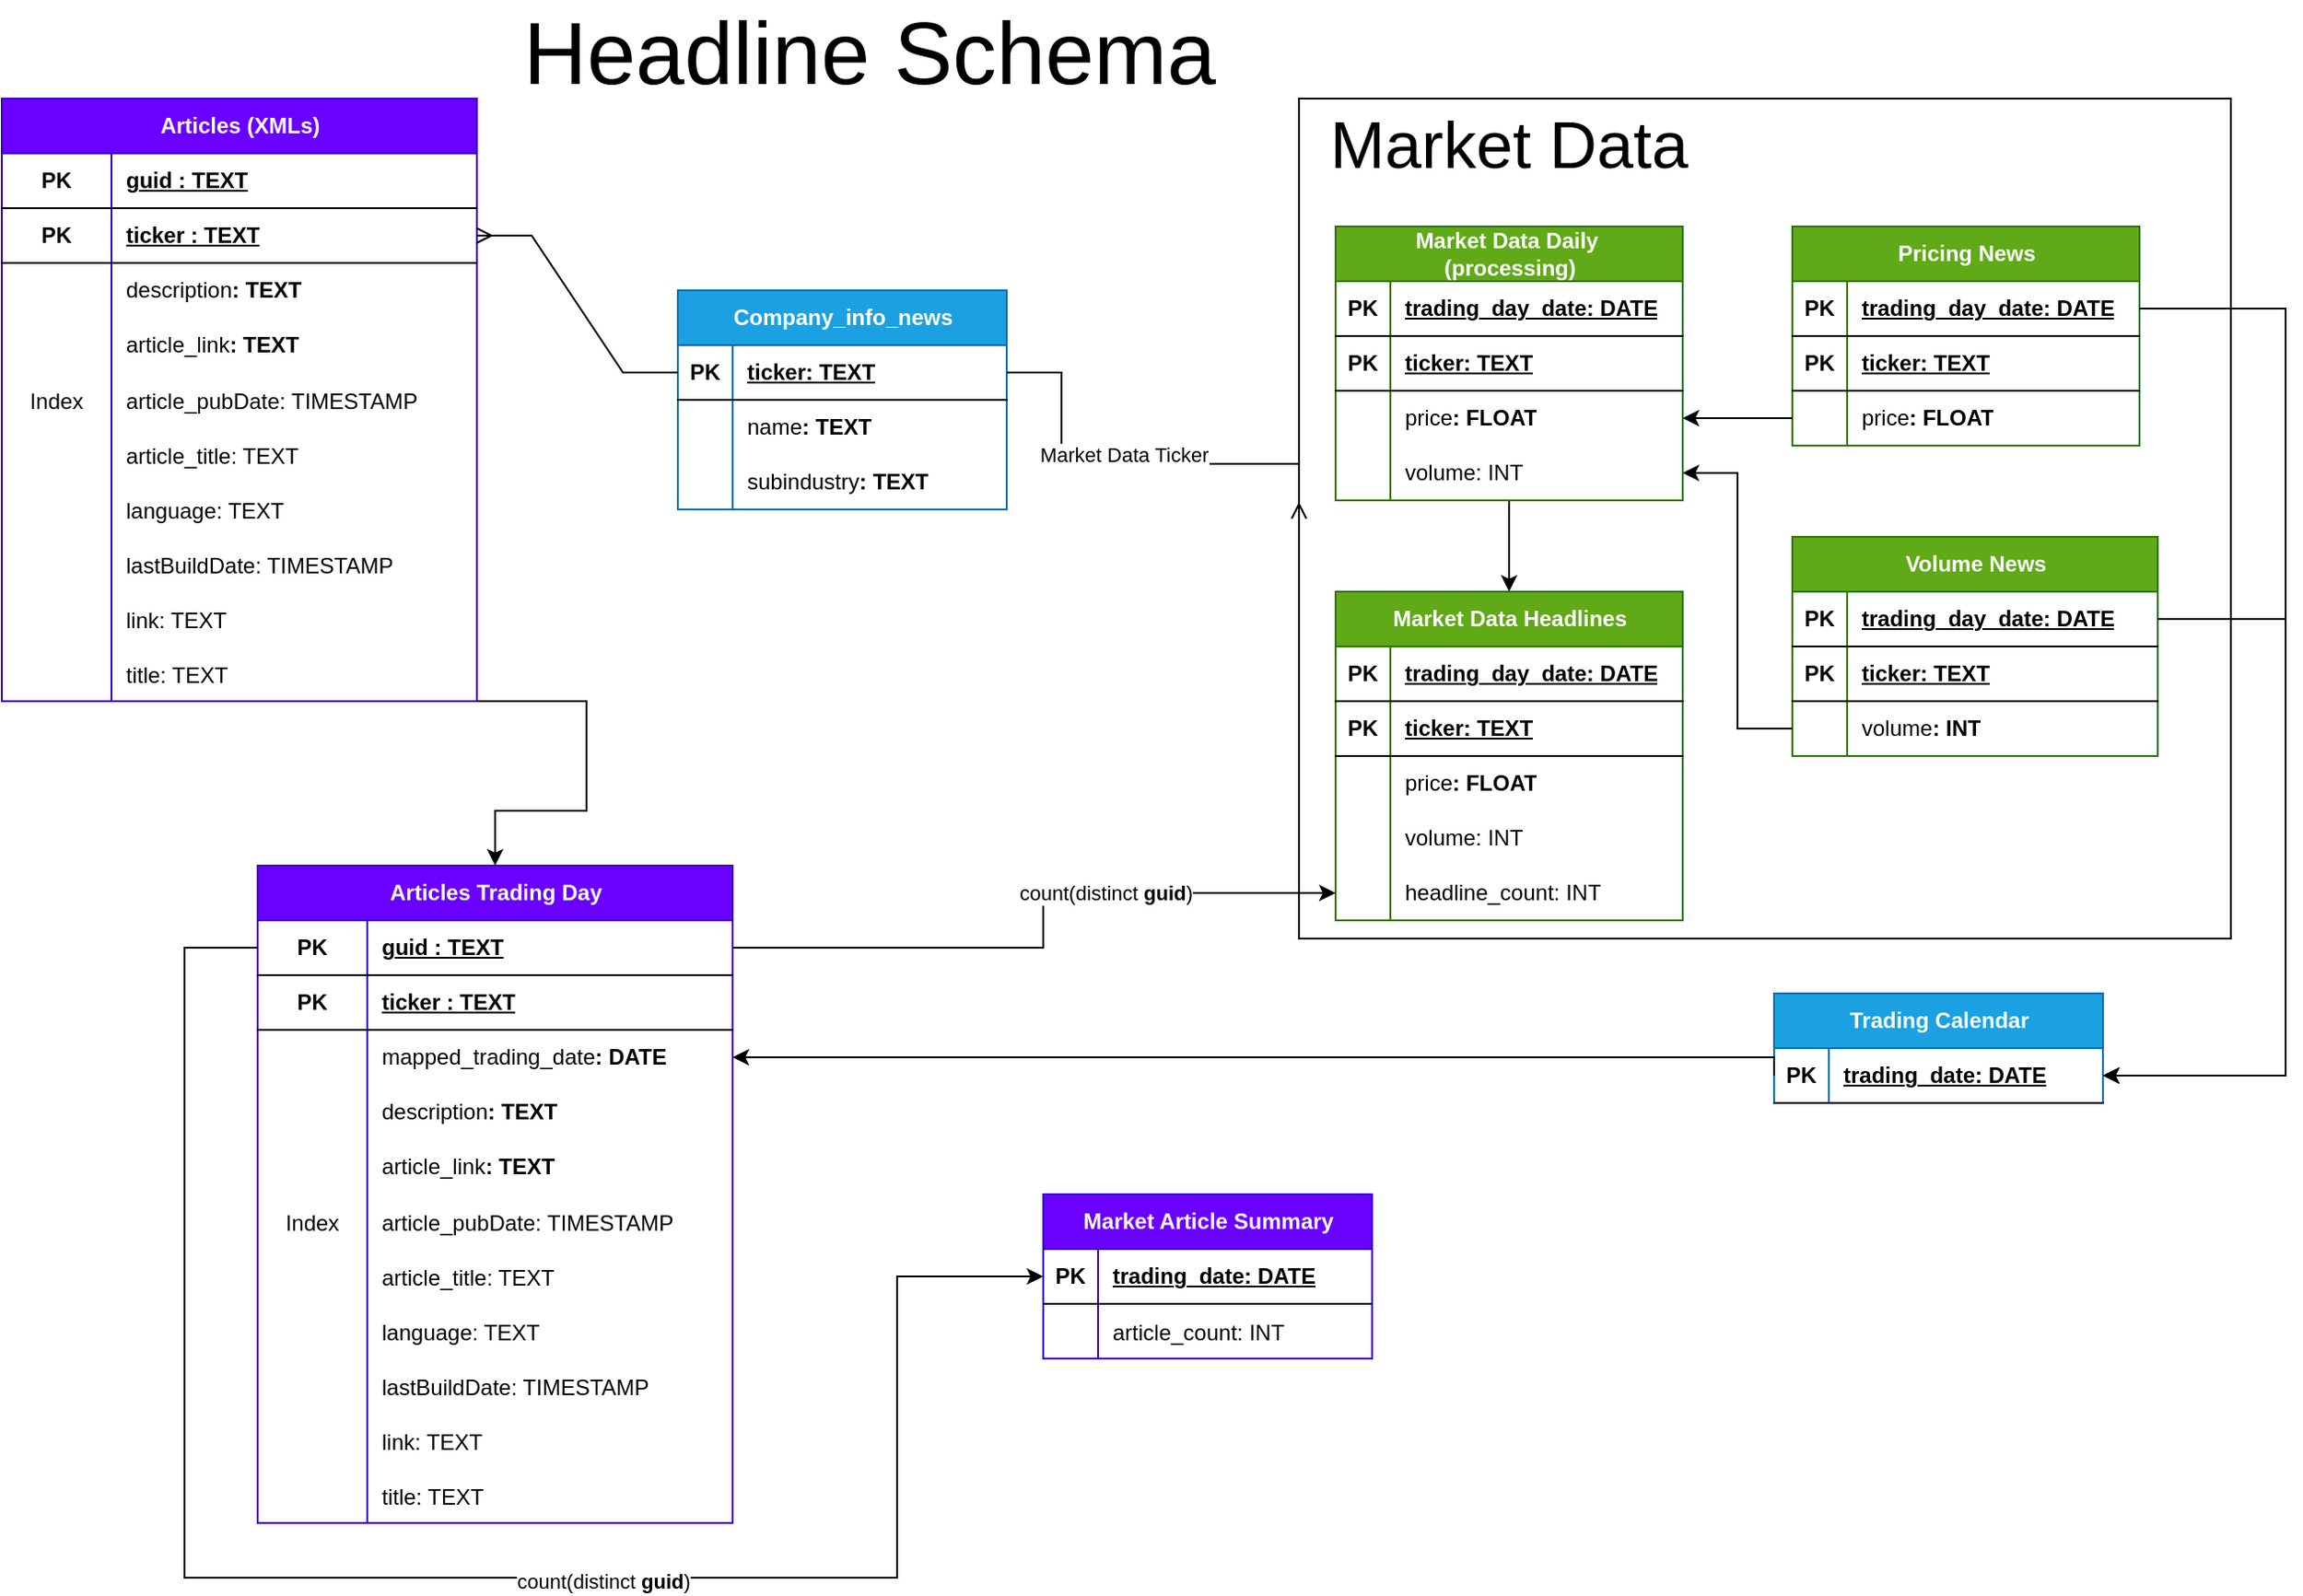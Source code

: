 <mxfile version="24.7.8" pages="2">
  <diagram id="R2lEEEUBdFMjLlhIrx00" name="Headline Data">
    <mxGraphModel dx="1969" dy="984" grid="1" gridSize="10" guides="1" tooltips="1" connect="1" arrows="1" fold="1" page="1" pageScale="1" pageWidth="850" pageHeight="1100" math="0" shadow="0" extFonts="Permanent Marker^https://fonts.googleapis.com/css?family=Permanent+Marker">
      <root>
        <mxCell id="0" />
        <mxCell id="1" parent="0" />
        <mxCell id="qt9etNsRP6d-H443wTvu-16" value="" style="rounded=0;whiteSpace=wrap;html=1;" parent="1" vertex="1">
          <mxGeometry x="730" y="60" width="510" height="460" as="geometry" />
        </mxCell>
        <mxCell id="II48AYGGHzVmHyE4OgeS-18" value="Articles (XMLs)" style="shape=table;startSize=30;container=1;collapsible=1;childLayout=tableLayout;fixedRows=1;rowLines=0;fontStyle=1;align=center;resizeLast=1;html=1;fillColor=#6a00ff;fontColor=#ffffff;strokeColor=#3700CC;" parent="1" vertex="1">
          <mxGeometry x="20" y="60" width="260" height="330" as="geometry" />
        </mxCell>
        <mxCell id="II48AYGGHzVmHyE4OgeS-19" value="" style="shape=tableRow;horizontal=0;startSize=0;swimlaneHead=0;swimlaneBody=0;fillColor=none;collapsible=0;dropTarget=0;points=[[0,0.5],[1,0.5]];portConstraint=eastwest;top=0;left=0;right=0;bottom=1;" parent="II48AYGGHzVmHyE4OgeS-18" vertex="1">
          <mxGeometry y="30" width="260" height="30" as="geometry" />
        </mxCell>
        <mxCell id="II48AYGGHzVmHyE4OgeS-20" value="PK" style="shape=partialRectangle;connectable=0;fillColor=none;top=0;left=0;bottom=0;right=0;fontStyle=1;overflow=hidden;whiteSpace=wrap;html=1;" parent="II48AYGGHzVmHyE4OgeS-19" vertex="1">
          <mxGeometry width="60" height="30" as="geometry">
            <mxRectangle width="60" height="30" as="alternateBounds" />
          </mxGeometry>
        </mxCell>
        <mxCell id="II48AYGGHzVmHyE4OgeS-21" value="guid : TEXT" style="shape=partialRectangle;connectable=0;fillColor=none;top=0;left=0;bottom=0;right=0;align=left;spacingLeft=6;fontStyle=5;overflow=hidden;whiteSpace=wrap;html=1;" parent="II48AYGGHzVmHyE4OgeS-19" vertex="1">
          <mxGeometry x="60" width="200" height="30" as="geometry">
            <mxRectangle width="200" height="30" as="alternateBounds" />
          </mxGeometry>
        </mxCell>
        <mxCell id="II48AYGGHzVmHyE4OgeS-112" value="" style="shape=tableRow;horizontal=0;startSize=0;swimlaneHead=0;swimlaneBody=0;fillColor=none;collapsible=0;dropTarget=0;points=[[0,0.5],[1,0.5]];portConstraint=eastwest;top=0;left=0;right=0;bottom=1;" parent="II48AYGGHzVmHyE4OgeS-18" vertex="1">
          <mxGeometry y="60" width="260" height="30" as="geometry" />
        </mxCell>
        <mxCell id="II48AYGGHzVmHyE4OgeS-113" value="PK" style="shape=partialRectangle;connectable=0;fillColor=none;top=0;left=0;bottom=0;right=0;fontStyle=1;overflow=hidden;whiteSpace=wrap;html=1;" parent="II48AYGGHzVmHyE4OgeS-112" vertex="1">
          <mxGeometry width="60" height="30" as="geometry">
            <mxRectangle width="60" height="30" as="alternateBounds" />
          </mxGeometry>
        </mxCell>
        <mxCell id="II48AYGGHzVmHyE4OgeS-114" value="ticker : TEXT" style="shape=partialRectangle;connectable=0;fillColor=none;top=0;left=0;bottom=0;right=0;align=left;spacingLeft=6;fontStyle=5;overflow=hidden;whiteSpace=wrap;html=1;" parent="II48AYGGHzVmHyE4OgeS-112" vertex="1">
          <mxGeometry x="60" width="200" height="30" as="geometry">
            <mxRectangle width="200" height="30" as="alternateBounds" />
          </mxGeometry>
        </mxCell>
        <mxCell id="II48AYGGHzVmHyE4OgeS-25" value="" style="shape=tableRow;horizontal=0;startSize=0;swimlaneHead=0;swimlaneBody=0;fillColor=none;collapsible=0;dropTarget=0;points=[[0,0.5],[1,0.5]];portConstraint=eastwest;top=0;left=0;right=0;bottom=0;" parent="II48AYGGHzVmHyE4OgeS-18" vertex="1">
          <mxGeometry y="90" width="260" height="30" as="geometry" />
        </mxCell>
        <mxCell id="II48AYGGHzVmHyE4OgeS-26" value="" style="shape=partialRectangle;connectable=0;fillColor=none;top=0;left=0;bottom=0;right=0;editable=1;overflow=hidden;whiteSpace=wrap;html=1;" parent="II48AYGGHzVmHyE4OgeS-25" vertex="1">
          <mxGeometry width="60" height="30" as="geometry">
            <mxRectangle width="60" height="30" as="alternateBounds" />
          </mxGeometry>
        </mxCell>
        <mxCell id="II48AYGGHzVmHyE4OgeS-27" value="description&lt;span style=&quot;font-weight: 700;&quot;&gt;: TEXT&lt;/span&gt;" style="shape=partialRectangle;connectable=0;fillColor=none;top=0;left=0;bottom=0;right=0;align=left;spacingLeft=6;overflow=hidden;whiteSpace=wrap;html=1;" parent="II48AYGGHzVmHyE4OgeS-25" vertex="1">
          <mxGeometry x="60" width="200" height="30" as="geometry">
            <mxRectangle width="200" height="30" as="alternateBounds" />
          </mxGeometry>
        </mxCell>
        <mxCell id="II48AYGGHzVmHyE4OgeS-28" value="" style="shape=tableRow;horizontal=0;startSize=0;swimlaneHead=0;swimlaneBody=0;fillColor=none;collapsible=0;dropTarget=0;points=[[0,0.5],[1,0.5]];portConstraint=eastwest;top=0;left=0;right=0;bottom=0;" parent="II48AYGGHzVmHyE4OgeS-18" vertex="1">
          <mxGeometry y="120" width="260" height="30" as="geometry" />
        </mxCell>
        <mxCell id="II48AYGGHzVmHyE4OgeS-29" value="" style="shape=partialRectangle;connectable=0;fillColor=none;top=0;left=0;bottom=0;right=0;editable=1;overflow=hidden;whiteSpace=wrap;html=1;" parent="II48AYGGHzVmHyE4OgeS-28" vertex="1">
          <mxGeometry width="60" height="30" as="geometry">
            <mxRectangle width="60" height="30" as="alternateBounds" />
          </mxGeometry>
        </mxCell>
        <mxCell id="II48AYGGHzVmHyE4OgeS-30" value="article_link&lt;span style=&quot;font-weight: 700;&quot;&gt;: TEXT&lt;/span&gt;" style="shape=partialRectangle;connectable=0;fillColor=none;top=0;left=0;bottom=0;right=0;align=left;spacingLeft=6;overflow=hidden;whiteSpace=wrap;html=1;" parent="II48AYGGHzVmHyE4OgeS-28" vertex="1">
          <mxGeometry x="60" width="200" height="30" as="geometry">
            <mxRectangle width="200" height="30" as="alternateBounds" />
          </mxGeometry>
        </mxCell>
        <mxCell id="II48AYGGHzVmHyE4OgeS-34" value="" style="shape=tableRow;horizontal=0;startSize=0;swimlaneHead=0;swimlaneBody=0;fillColor=none;collapsible=0;dropTarget=0;points=[[0,0.5],[1,0.5]];portConstraint=eastwest;top=0;left=0;right=0;bottom=0;" parent="II48AYGGHzVmHyE4OgeS-18" vertex="1">
          <mxGeometry y="150" width="260" height="30" as="geometry" />
        </mxCell>
        <mxCell id="II48AYGGHzVmHyE4OgeS-35" value="Index" style="shape=partialRectangle;connectable=0;fillColor=none;top=0;left=0;bottom=0;right=0;editable=1;overflow=hidden;" parent="II48AYGGHzVmHyE4OgeS-34" vertex="1">
          <mxGeometry width="60" height="30" as="geometry">
            <mxRectangle width="60" height="30" as="alternateBounds" />
          </mxGeometry>
        </mxCell>
        <mxCell id="II48AYGGHzVmHyE4OgeS-36" value="article_pubDate: TIMESTAMP" style="shape=partialRectangle;connectable=0;fillColor=none;top=0;left=0;bottom=0;right=0;align=left;spacingLeft=6;overflow=hidden;" parent="II48AYGGHzVmHyE4OgeS-34" vertex="1">
          <mxGeometry x="60" width="200" height="30" as="geometry">
            <mxRectangle width="200" height="30" as="alternateBounds" />
          </mxGeometry>
        </mxCell>
        <mxCell id="II48AYGGHzVmHyE4OgeS-37" value="" style="shape=tableRow;horizontal=0;startSize=0;swimlaneHead=0;swimlaneBody=0;fillColor=none;collapsible=0;dropTarget=0;points=[[0,0.5],[1,0.5]];portConstraint=eastwest;top=0;left=0;right=0;bottom=0;" parent="II48AYGGHzVmHyE4OgeS-18" vertex="1">
          <mxGeometry y="180" width="260" height="30" as="geometry" />
        </mxCell>
        <mxCell id="II48AYGGHzVmHyE4OgeS-38" value="" style="shape=partialRectangle;connectable=0;fillColor=none;top=0;left=0;bottom=0;right=0;editable=1;overflow=hidden;" parent="II48AYGGHzVmHyE4OgeS-37" vertex="1">
          <mxGeometry width="60" height="30" as="geometry">
            <mxRectangle width="60" height="30" as="alternateBounds" />
          </mxGeometry>
        </mxCell>
        <mxCell id="II48AYGGHzVmHyE4OgeS-39" value="article_title: TEXT" style="shape=partialRectangle;connectable=0;fillColor=none;top=0;left=0;bottom=0;right=0;align=left;spacingLeft=6;overflow=hidden;" parent="II48AYGGHzVmHyE4OgeS-37" vertex="1">
          <mxGeometry x="60" width="200" height="30" as="geometry">
            <mxRectangle width="200" height="30" as="alternateBounds" />
          </mxGeometry>
        </mxCell>
        <mxCell id="II48AYGGHzVmHyE4OgeS-40" value="" style="shape=tableRow;horizontal=0;startSize=0;swimlaneHead=0;swimlaneBody=0;fillColor=none;collapsible=0;dropTarget=0;points=[[0,0.5],[1,0.5]];portConstraint=eastwest;top=0;left=0;right=0;bottom=0;" parent="II48AYGGHzVmHyE4OgeS-18" vertex="1">
          <mxGeometry y="210" width="260" height="30" as="geometry" />
        </mxCell>
        <mxCell id="II48AYGGHzVmHyE4OgeS-41" value="" style="shape=partialRectangle;connectable=0;fillColor=none;top=0;left=0;bottom=0;right=0;editable=1;overflow=hidden;" parent="II48AYGGHzVmHyE4OgeS-40" vertex="1">
          <mxGeometry width="60" height="30" as="geometry">
            <mxRectangle width="60" height="30" as="alternateBounds" />
          </mxGeometry>
        </mxCell>
        <mxCell id="II48AYGGHzVmHyE4OgeS-42" value="language: TEXT" style="shape=partialRectangle;connectable=0;fillColor=none;top=0;left=0;bottom=0;right=0;align=left;spacingLeft=6;overflow=hidden;" parent="II48AYGGHzVmHyE4OgeS-40" vertex="1">
          <mxGeometry x="60" width="200" height="30" as="geometry">
            <mxRectangle width="200" height="30" as="alternateBounds" />
          </mxGeometry>
        </mxCell>
        <mxCell id="II48AYGGHzVmHyE4OgeS-43" value="" style="shape=tableRow;horizontal=0;startSize=0;swimlaneHead=0;swimlaneBody=0;fillColor=none;collapsible=0;dropTarget=0;points=[[0,0.5],[1,0.5]];portConstraint=eastwest;top=0;left=0;right=0;bottom=0;" parent="II48AYGGHzVmHyE4OgeS-18" vertex="1">
          <mxGeometry y="240" width="260" height="30" as="geometry" />
        </mxCell>
        <mxCell id="II48AYGGHzVmHyE4OgeS-44" value="" style="shape=partialRectangle;connectable=0;fillColor=none;top=0;left=0;bottom=0;right=0;editable=1;overflow=hidden;" parent="II48AYGGHzVmHyE4OgeS-43" vertex="1">
          <mxGeometry width="60" height="30" as="geometry">
            <mxRectangle width="60" height="30" as="alternateBounds" />
          </mxGeometry>
        </mxCell>
        <mxCell id="II48AYGGHzVmHyE4OgeS-45" value="lastBuildDate: TIMESTAMP" style="shape=partialRectangle;connectable=0;fillColor=none;top=0;left=0;bottom=0;right=0;align=left;spacingLeft=6;overflow=hidden;" parent="II48AYGGHzVmHyE4OgeS-43" vertex="1">
          <mxGeometry x="60" width="200" height="30" as="geometry">
            <mxRectangle width="200" height="30" as="alternateBounds" />
          </mxGeometry>
        </mxCell>
        <mxCell id="II48AYGGHzVmHyE4OgeS-46" value="" style="shape=tableRow;horizontal=0;startSize=0;swimlaneHead=0;swimlaneBody=0;fillColor=none;collapsible=0;dropTarget=0;points=[[0,0.5],[1,0.5]];portConstraint=eastwest;top=0;left=0;right=0;bottom=0;" parent="II48AYGGHzVmHyE4OgeS-18" vertex="1">
          <mxGeometry y="270" width="260" height="30" as="geometry" />
        </mxCell>
        <mxCell id="II48AYGGHzVmHyE4OgeS-47" value="" style="shape=partialRectangle;connectable=0;fillColor=none;top=0;left=0;bottom=0;right=0;editable=1;overflow=hidden;" parent="II48AYGGHzVmHyE4OgeS-46" vertex="1">
          <mxGeometry width="60" height="30" as="geometry">
            <mxRectangle width="60" height="30" as="alternateBounds" />
          </mxGeometry>
        </mxCell>
        <mxCell id="II48AYGGHzVmHyE4OgeS-48" value="link: TEXT" style="shape=partialRectangle;connectable=0;fillColor=none;top=0;left=0;bottom=0;right=0;align=left;spacingLeft=6;overflow=hidden;" parent="II48AYGGHzVmHyE4OgeS-46" vertex="1">
          <mxGeometry x="60" width="200" height="30" as="geometry">
            <mxRectangle width="200" height="30" as="alternateBounds" />
          </mxGeometry>
        </mxCell>
        <mxCell id="II48AYGGHzVmHyE4OgeS-49" value="" style="shape=tableRow;horizontal=0;startSize=0;swimlaneHead=0;swimlaneBody=0;fillColor=none;collapsible=0;dropTarget=0;points=[[0,0.5],[1,0.5]];portConstraint=eastwest;top=0;left=0;right=0;bottom=0;" parent="II48AYGGHzVmHyE4OgeS-18" vertex="1">
          <mxGeometry y="300" width="260" height="30" as="geometry" />
        </mxCell>
        <mxCell id="II48AYGGHzVmHyE4OgeS-50" value="" style="shape=partialRectangle;connectable=0;fillColor=none;top=0;left=0;bottom=0;right=0;editable=1;overflow=hidden;" parent="II48AYGGHzVmHyE4OgeS-49" vertex="1">
          <mxGeometry width="60" height="30" as="geometry">
            <mxRectangle width="60" height="30" as="alternateBounds" />
          </mxGeometry>
        </mxCell>
        <mxCell id="II48AYGGHzVmHyE4OgeS-51" value="title: TEXT" style="shape=partialRectangle;connectable=0;fillColor=none;top=0;left=0;bottom=0;right=0;align=left;spacingLeft=6;overflow=hidden;" parent="II48AYGGHzVmHyE4OgeS-49" vertex="1">
          <mxGeometry x="60" width="200" height="30" as="geometry">
            <mxRectangle width="200" height="30" as="alternateBounds" />
          </mxGeometry>
        </mxCell>
        <mxCell id="II48AYGGHzVmHyE4OgeS-54" value="Company_info_news" style="shape=table;startSize=30;container=1;collapsible=1;childLayout=tableLayout;fixedRows=1;rowLines=0;fontStyle=1;align=center;resizeLast=1;html=1;fillColor=#1ba1e2;fontColor=#ffffff;strokeColor=#006EAF;" parent="1" vertex="1">
          <mxGeometry x="390" y="165" width="180" height="120" as="geometry" />
        </mxCell>
        <mxCell id="II48AYGGHzVmHyE4OgeS-55" value="" style="shape=tableRow;horizontal=0;startSize=0;swimlaneHead=0;swimlaneBody=0;fillColor=none;collapsible=0;dropTarget=0;points=[[0,0.5],[1,0.5]];portConstraint=eastwest;top=0;left=0;right=0;bottom=1;" parent="II48AYGGHzVmHyE4OgeS-54" vertex="1">
          <mxGeometry y="30" width="180" height="30" as="geometry" />
        </mxCell>
        <mxCell id="II48AYGGHzVmHyE4OgeS-56" value="PK" style="shape=partialRectangle;connectable=0;fillColor=none;top=0;left=0;bottom=0;right=0;fontStyle=1;overflow=hidden;whiteSpace=wrap;html=1;" parent="II48AYGGHzVmHyE4OgeS-55" vertex="1">
          <mxGeometry width="30" height="30" as="geometry">
            <mxRectangle width="30" height="30" as="alternateBounds" />
          </mxGeometry>
        </mxCell>
        <mxCell id="II48AYGGHzVmHyE4OgeS-57" value="ticker: TEXT" style="shape=partialRectangle;connectable=0;fillColor=none;top=0;left=0;bottom=0;right=0;align=left;spacingLeft=6;fontStyle=5;overflow=hidden;whiteSpace=wrap;html=1;" parent="II48AYGGHzVmHyE4OgeS-55" vertex="1">
          <mxGeometry x="30" width="150" height="30" as="geometry">
            <mxRectangle width="150" height="30" as="alternateBounds" />
          </mxGeometry>
        </mxCell>
        <mxCell id="II48AYGGHzVmHyE4OgeS-58" value="" style="shape=tableRow;horizontal=0;startSize=0;swimlaneHead=0;swimlaneBody=0;fillColor=none;collapsible=0;dropTarget=0;points=[[0,0.5],[1,0.5]];portConstraint=eastwest;top=0;left=0;right=0;bottom=0;" parent="II48AYGGHzVmHyE4OgeS-54" vertex="1">
          <mxGeometry y="60" width="180" height="30" as="geometry" />
        </mxCell>
        <mxCell id="II48AYGGHzVmHyE4OgeS-59" value="" style="shape=partialRectangle;connectable=0;fillColor=none;top=0;left=0;bottom=0;right=0;editable=1;overflow=hidden;whiteSpace=wrap;html=1;" parent="II48AYGGHzVmHyE4OgeS-58" vertex="1">
          <mxGeometry width="30" height="30" as="geometry">
            <mxRectangle width="30" height="30" as="alternateBounds" />
          </mxGeometry>
        </mxCell>
        <mxCell id="II48AYGGHzVmHyE4OgeS-60" value="name&lt;span style=&quot;font-weight: 700;&quot;&gt;: TEXT&lt;/span&gt;" style="shape=partialRectangle;connectable=0;fillColor=none;top=0;left=0;bottom=0;right=0;align=left;spacingLeft=6;overflow=hidden;whiteSpace=wrap;html=1;" parent="II48AYGGHzVmHyE4OgeS-58" vertex="1">
          <mxGeometry x="30" width="150" height="30" as="geometry">
            <mxRectangle width="150" height="30" as="alternateBounds" />
          </mxGeometry>
        </mxCell>
        <mxCell id="II48AYGGHzVmHyE4OgeS-61" value="" style="shape=tableRow;horizontal=0;startSize=0;swimlaneHead=0;swimlaneBody=0;fillColor=none;collapsible=0;dropTarget=0;points=[[0,0.5],[1,0.5]];portConstraint=eastwest;top=0;left=0;right=0;bottom=0;" parent="II48AYGGHzVmHyE4OgeS-54" vertex="1">
          <mxGeometry y="90" width="180" height="30" as="geometry" />
        </mxCell>
        <mxCell id="II48AYGGHzVmHyE4OgeS-62" value="" style="shape=partialRectangle;connectable=0;fillColor=none;top=0;left=0;bottom=0;right=0;editable=1;overflow=hidden;whiteSpace=wrap;html=1;" parent="II48AYGGHzVmHyE4OgeS-61" vertex="1">
          <mxGeometry width="30" height="30" as="geometry">
            <mxRectangle width="30" height="30" as="alternateBounds" />
          </mxGeometry>
        </mxCell>
        <mxCell id="II48AYGGHzVmHyE4OgeS-63" value="subindustry&lt;span style=&quot;font-weight: 700;&quot;&gt;: TEXT&lt;/span&gt;" style="shape=partialRectangle;connectable=0;fillColor=none;top=0;left=0;bottom=0;right=0;align=left;spacingLeft=6;overflow=hidden;whiteSpace=wrap;html=1;" parent="II48AYGGHzVmHyE4OgeS-61" vertex="1">
          <mxGeometry x="30" width="150" height="30" as="geometry">
            <mxRectangle width="150" height="30" as="alternateBounds" />
          </mxGeometry>
        </mxCell>
        <mxCell id="II48AYGGHzVmHyE4OgeS-109" value="" style="edgeStyle=entityRelationEdgeStyle;fontSize=12;html=1;endArrow=ERmany;rounded=0;exitX=0;exitY=0.5;exitDx=0;exitDy=0;entryX=1;entryY=0.5;entryDx=0;entryDy=0;" parent="1" source="II48AYGGHzVmHyE4OgeS-55" target="II48AYGGHzVmHyE4OgeS-112" edge="1">
          <mxGeometry width="100" height="100" relative="1" as="geometry">
            <mxPoint x="180" y="600" as="sourcePoint" />
            <mxPoint x="280" y="165" as="targetPoint" />
          </mxGeometry>
        </mxCell>
        <mxCell id="II48AYGGHzVmHyE4OgeS-110" value="" style="edgeStyle=orthogonalEdgeStyle;fontSize=12;html=1;endArrow=ERmany;rounded=0;exitX=1;exitY=0.5;exitDx=0;exitDy=0;entryX=0;entryY=0.5;entryDx=0;entryDy=0;" parent="1" source="II48AYGGHzVmHyE4OgeS-55" target="qt9etNsRP6d-H443wTvu-16" edge="1">
          <mxGeometry width="100" height="100" relative="1" as="geometry">
            <mxPoint x="710" y="510" as="sourcePoint" />
            <mxPoint x="310" y="440" as="targetPoint" />
            <Array as="points">
              <mxPoint x="600" y="210" />
              <mxPoint x="600" y="260" />
              <mxPoint x="730" y="260" />
            </Array>
          </mxGeometry>
        </mxCell>
        <mxCell id="DKb6Skk8wkWcoO5sR1Xp-7" value="Market Data Ticker" style="edgeLabel;html=1;align=center;verticalAlign=middle;resizable=0;points=[];" parent="II48AYGGHzVmHyE4OgeS-110" vertex="1" connectable="0">
          <mxGeometry x="0.291" relative="1" as="geometry">
            <mxPoint x="-41" y="-5" as="offset" />
          </mxGeometry>
        </mxCell>
        <mxCell id="qt9etNsRP6d-H443wTvu-1" value="Trading Calendar" style="shape=table;startSize=30;container=1;collapsible=1;childLayout=tableLayout;fixedRows=1;rowLines=0;fontStyle=1;align=center;resizeLast=1;html=1;fillColor=#1ba1e2;fontColor=#ffffff;strokeColor=#006EAF;" parent="1" vertex="1">
          <mxGeometry x="990" y="550" width="180" height="60" as="geometry" />
        </mxCell>
        <mxCell id="qt9etNsRP6d-H443wTvu-2" value="" style="shape=tableRow;horizontal=0;startSize=0;swimlaneHead=0;swimlaneBody=0;fillColor=none;collapsible=0;dropTarget=0;points=[[0,0.5],[1,0.5]];portConstraint=eastwest;top=0;left=0;right=0;bottom=1;" parent="qt9etNsRP6d-H443wTvu-1" vertex="1">
          <mxGeometry y="30" width="180" height="30" as="geometry" />
        </mxCell>
        <mxCell id="qt9etNsRP6d-H443wTvu-3" value="PK" style="shape=partialRectangle;connectable=0;fillColor=none;top=0;left=0;bottom=0;right=0;fontStyle=1;overflow=hidden;whiteSpace=wrap;html=1;" parent="qt9etNsRP6d-H443wTvu-2" vertex="1">
          <mxGeometry width="30" height="30" as="geometry">
            <mxRectangle width="30" height="30" as="alternateBounds" />
          </mxGeometry>
        </mxCell>
        <mxCell id="qt9etNsRP6d-H443wTvu-4" value="trading_date: DATE" style="shape=partialRectangle;connectable=0;fillColor=none;top=0;left=0;bottom=0;right=0;align=left;spacingLeft=6;fontStyle=5;overflow=hidden;whiteSpace=wrap;html=1;" parent="qt9etNsRP6d-H443wTvu-2" vertex="1">
          <mxGeometry x="30" width="150" height="30" as="geometry">
            <mxRectangle width="150" height="30" as="alternateBounds" />
          </mxGeometry>
        </mxCell>
        <mxCell id="DKb6Skk8wkWcoO5sR1Xp-10" value="Articles Trading Day" style="shape=table;startSize=30;container=1;collapsible=1;childLayout=tableLayout;fixedRows=1;rowLines=0;fontStyle=1;align=center;resizeLast=1;html=1;fillColor=#6a00ff;fontColor=#ffffff;strokeColor=#3700CC;" parent="1" vertex="1">
          <mxGeometry x="160" y="480" width="260" height="360" as="geometry" />
        </mxCell>
        <mxCell id="DKb6Skk8wkWcoO5sR1Xp-11" value="" style="shape=tableRow;horizontal=0;startSize=0;swimlaneHead=0;swimlaneBody=0;fillColor=none;collapsible=0;dropTarget=0;points=[[0,0.5],[1,0.5]];portConstraint=eastwest;top=0;left=0;right=0;bottom=1;" parent="DKb6Skk8wkWcoO5sR1Xp-10" vertex="1">
          <mxGeometry y="30" width="260" height="30" as="geometry" />
        </mxCell>
        <mxCell id="DKb6Skk8wkWcoO5sR1Xp-12" value="PK" style="shape=partialRectangle;connectable=0;fillColor=none;top=0;left=0;bottom=0;right=0;fontStyle=1;overflow=hidden;whiteSpace=wrap;html=1;" parent="DKb6Skk8wkWcoO5sR1Xp-11" vertex="1">
          <mxGeometry width="60" height="30" as="geometry">
            <mxRectangle width="60" height="30" as="alternateBounds" />
          </mxGeometry>
        </mxCell>
        <mxCell id="DKb6Skk8wkWcoO5sR1Xp-13" value="guid : TEXT" style="shape=partialRectangle;connectable=0;fillColor=none;top=0;left=0;bottom=0;right=0;align=left;spacingLeft=6;fontStyle=5;overflow=hidden;whiteSpace=wrap;html=1;" parent="DKb6Skk8wkWcoO5sR1Xp-11" vertex="1">
          <mxGeometry x="60" width="200" height="30" as="geometry">
            <mxRectangle width="200" height="30" as="alternateBounds" />
          </mxGeometry>
        </mxCell>
        <mxCell id="DKb6Skk8wkWcoO5sR1Xp-14" value="" style="shape=tableRow;horizontal=0;startSize=0;swimlaneHead=0;swimlaneBody=0;fillColor=none;collapsible=0;dropTarget=0;points=[[0,0.5],[1,0.5]];portConstraint=eastwest;top=0;left=0;right=0;bottom=1;" parent="DKb6Skk8wkWcoO5sR1Xp-10" vertex="1">
          <mxGeometry y="60" width="260" height="30" as="geometry" />
        </mxCell>
        <mxCell id="DKb6Skk8wkWcoO5sR1Xp-15" value="PK" style="shape=partialRectangle;connectable=0;fillColor=none;top=0;left=0;bottom=0;right=0;fontStyle=1;overflow=hidden;whiteSpace=wrap;html=1;" parent="DKb6Skk8wkWcoO5sR1Xp-14" vertex="1">
          <mxGeometry width="60" height="30" as="geometry">
            <mxRectangle width="60" height="30" as="alternateBounds" />
          </mxGeometry>
        </mxCell>
        <mxCell id="DKb6Skk8wkWcoO5sR1Xp-16" value="ticker : TEXT" style="shape=partialRectangle;connectable=0;fillColor=none;top=0;left=0;bottom=0;right=0;align=left;spacingLeft=6;fontStyle=5;overflow=hidden;whiteSpace=wrap;html=1;" parent="DKb6Skk8wkWcoO5sR1Xp-14" vertex="1">
          <mxGeometry x="60" width="200" height="30" as="geometry">
            <mxRectangle width="200" height="30" as="alternateBounds" />
          </mxGeometry>
        </mxCell>
        <mxCell id="DKb6Skk8wkWcoO5sR1Xp-17" value="" style="shape=tableRow;horizontal=0;startSize=0;swimlaneHead=0;swimlaneBody=0;fillColor=none;collapsible=0;dropTarget=0;points=[[0,0.5],[1,0.5]];portConstraint=eastwest;top=0;left=0;right=0;bottom=0;" parent="DKb6Skk8wkWcoO5sR1Xp-10" vertex="1">
          <mxGeometry y="90" width="260" height="30" as="geometry" />
        </mxCell>
        <mxCell id="DKb6Skk8wkWcoO5sR1Xp-18" value="" style="shape=partialRectangle;connectable=0;fillColor=none;top=0;left=0;bottom=0;right=0;editable=1;overflow=hidden;whiteSpace=wrap;html=1;" parent="DKb6Skk8wkWcoO5sR1Xp-17" vertex="1">
          <mxGeometry width="60" height="30" as="geometry">
            <mxRectangle width="60" height="30" as="alternateBounds" />
          </mxGeometry>
        </mxCell>
        <mxCell id="DKb6Skk8wkWcoO5sR1Xp-19" value="mapped_trading_date&lt;span style=&quot;font-weight: 700;&quot;&gt;: DATE&lt;/span&gt;" style="shape=partialRectangle;connectable=0;fillColor=none;top=0;left=0;bottom=0;right=0;align=left;spacingLeft=6;overflow=hidden;whiteSpace=wrap;html=1;" parent="DKb6Skk8wkWcoO5sR1Xp-17" vertex="1">
          <mxGeometry x="60" width="200" height="30" as="geometry">
            <mxRectangle width="200" height="30" as="alternateBounds" />
          </mxGeometry>
        </mxCell>
        <mxCell id="DKb6Skk8wkWcoO5sR1Xp-41" value="" style="shape=tableRow;horizontal=0;startSize=0;swimlaneHead=0;swimlaneBody=0;fillColor=none;collapsible=0;dropTarget=0;points=[[0,0.5],[1,0.5]];portConstraint=eastwest;top=0;left=0;right=0;bottom=0;" parent="DKb6Skk8wkWcoO5sR1Xp-10" vertex="1">
          <mxGeometry y="120" width="260" height="30" as="geometry" />
        </mxCell>
        <mxCell id="DKb6Skk8wkWcoO5sR1Xp-42" value="" style="shape=partialRectangle;connectable=0;fillColor=none;top=0;left=0;bottom=0;right=0;editable=1;overflow=hidden;whiteSpace=wrap;html=1;" parent="DKb6Skk8wkWcoO5sR1Xp-41" vertex="1">
          <mxGeometry width="60" height="30" as="geometry">
            <mxRectangle width="60" height="30" as="alternateBounds" />
          </mxGeometry>
        </mxCell>
        <mxCell id="DKb6Skk8wkWcoO5sR1Xp-43" value="description&lt;span style=&quot;font-weight: 700;&quot;&gt;: TEXT&lt;/span&gt;" style="shape=partialRectangle;connectable=0;fillColor=none;top=0;left=0;bottom=0;right=0;align=left;spacingLeft=6;overflow=hidden;whiteSpace=wrap;html=1;" parent="DKb6Skk8wkWcoO5sR1Xp-41" vertex="1">
          <mxGeometry x="60" width="200" height="30" as="geometry">
            <mxRectangle width="200" height="30" as="alternateBounds" />
          </mxGeometry>
        </mxCell>
        <mxCell id="DKb6Skk8wkWcoO5sR1Xp-20" value="" style="shape=tableRow;horizontal=0;startSize=0;swimlaneHead=0;swimlaneBody=0;fillColor=none;collapsible=0;dropTarget=0;points=[[0,0.5],[1,0.5]];portConstraint=eastwest;top=0;left=0;right=0;bottom=0;" parent="DKb6Skk8wkWcoO5sR1Xp-10" vertex="1">
          <mxGeometry y="150" width="260" height="30" as="geometry" />
        </mxCell>
        <mxCell id="DKb6Skk8wkWcoO5sR1Xp-21" value="" style="shape=partialRectangle;connectable=0;fillColor=none;top=0;left=0;bottom=0;right=0;editable=1;overflow=hidden;whiteSpace=wrap;html=1;" parent="DKb6Skk8wkWcoO5sR1Xp-20" vertex="1">
          <mxGeometry width="60" height="30" as="geometry">
            <mxRectangle width="60" height="30" as="alternateBounds" />
          </mxGeometry>
        </mxCell>
        <mxCell id="DKb6Skk8wkWcoO5sR1Xp-22" value="article_link&lt;span style=&quot;font-weight: 700;&quot;&gt;: TEXT&lt;/span&gt;" style="shape=partialRectangle;connectable=0;fillColor=none;top=0;left=0;bottom=0;right=0;align=left;spacingLeft=6;overflow=hidden;whiteSpace=wrap;html=1;" parent="DKb6Skk8wkWcoO5sR1Xp-20" vertex="1">
          <mxGeometry x="60" width="200" height="30" as="geometry">
            <mxRectangle width="200" height="30" as="alternateBounds" />
          </mxGeometry>
        </mxCell>
        <mxCell id="DKb6Skk8wkWcoO5sR1Xp-23" value="" style="shape=tableRow;horizontal=0;startSize=0;swimlaneHead=0;swimlaneBody=0;fillColor=none;collapsible=0;dropTarget=0;points=[[0,0.5],[1,0.5]];portConstraint=eastwest;top=0;left=0;right=0;bottom=0;" parent="DKb6Skk8wkWcoO5sR1Xp-10" vertex="1">
          <mxGeometry y="180" width="260" height="30" as="geometry" />
        </mxCell>
        <mxCell id="DKb6Skk8wkWcoO5sR1Xp-24" value="Index" style="shape=partialRectangle;connectable=0;fillColor=none;top=0;left=0;bottom=0;right=0;editable=1;overflow=hidden;" parent="DKb6Skk8wkWcoO5sR1Xp-23" vertex="1">
          <mxGeometry width="60" height="30" as="geometry">
            <mxRectangle width="60" height="30" as="alternateBounds" />
          </mxGeometry>
        </mxCell>
        <mxCell id="DKb6Skk8wkWcoO5sR1Xp-25" value="article_pubDate: TIMESTAMP" style="shape=partialRectangle;connectable=0;fillColor=none;top=0;left=0;bottom=0;right=0;align=left;spacingLeft=6;overflow=hidden;" parent="DKb6Skk8wkWcoO5sR1Xp-23" vertex="1">
          <mxGeometry x="60" width="200" height="30" as="geometry">
            <mxRectangle width="200" height="30" as="alternateBounds" />
          </mxGeometry>
        </mxCell>
        <mxCell id="DKb6Skk8wkWcoO5sR1Xp-26" value="" style="shape=tableRow;horizontal=0;startSize=0;swimlaneHead=0;swimlaneBody=0;fillColor=none;collapsible=0;dropTarget=0;points=[[0,0.5],[1,0.5]];portConstraint=eastwest;top=0;left=0;right=0;bottom=0;" parent="DKb6Skk8wkWcoO5sR1Xp-10" vertex="1">
          <mxGeometry y="210" width="260" height="30" as="geometry" />
        </mxCell>
        <mxCell id="DKb6Skk8wkWcoO5sR1Xp-27" value="" style="shape=partialRectangle;connectable=0;fillColor=none;top=0;left=0;bottom=0;right=0;editable=1;overflow=hidden;" parent="DKb6Skk8wkWcoO5sR1Xp-26" vertex="1">
          <mxGeometry width="60" height="30" as="geometry">
            <mxRectangle width="60" height="30" as="alternateBounds" />
          </mxGeometry>
        </mxCell>
        <mxCell id="DKb6Skk8wkWcoO5sR1Xp-28" value="article_title: TEXT" style="shape=partialRectangle;connectable=0;fillColor=none;top=0;left=0;bottom=0;right=0;align=left;spacingLeft=6;overflow=hidden;" parent="DKb6Skk8wkWcoO5sR1Xp-26" vertex="1">
          <mxGeometry x="60" width="200" height="30" as="geometry">
            <mxRectangle width="200" height="30" as="alternateBounds" />
          </mxGeometry>
        </mxCell>
        <mxCell id="DKb6Skk8wkWcoO5sR1Xp-29" value="" style="shape=tableRow;horizontal=0;startSize=0;swimlaneHead=0;swimlaneBody=0;fillColor=none;collapsible=0;dropTarget=0;points=[[0,0.5],[1,0.5]];portConstraint=eastwest;top=0;left=0;right=0;bottom=0;" parent="DKb6Skk8wkWcoO5sR1Xp-10" vertex="1">
          <mxGeometry y="240" width="260" height="30" as="geometry" />
        </mxCell>
        <mxCell id="DKb6Skk8wkWcoO5sR1Xp-30" value="" style="shape=partialRectangle;connectable=0;fillColor=none;top=0;left=0;bottom=0;right=0;editable=1;overflow=hidden;" parent="DKb6Skk8wkWcoO5sR1Xp-29" vertex="1">
          <mxGeometry width="60" height="30" as="geometry">
            <mxRectangle width="60" height="30" as="alternateBounds" />
          </mxGeometry>
        </mxCell>
        <mxCell id="DKb6Skk8wkWcoO5sR1Xp-31" value="language: TEXT" style="shape=partialRectangle;connectable=0;fillColor=none;top=0;left=0;bottom=0;right=0;align=left;spacingLeft=6;overflow=hidden;" parent="DKb6Skk8wkWcoO5sR1Xp-29" vertex="1">
          <mxGeometry x="60" width="200" height="30" as="geometry">
            <mxRectangle width="200" height="30" as="alternateBounds" />
          </mxGeometry>
        </mxCell>
        <mxCell id="DKb6Skk8wkWcoO5sR1Xp-32" value="" style="shape=tableRow;horizontal=0;startSize=0;swimlaneHead=0;swimlaneBody=0;fillColor=none;collapsible=0;dropTarget=0;points=[[0,0.5],[1,0.5]];portConstraint=eastwest;top=0;left=0;right=0;bottom=0;" parent="DKb6Skk8wkWcoO5sR1Xp-10" vertex="1">
          <mxGeometry y="270" width="260" height="30" as="geometry" />
        </mxCell>
        <mxCell id="DKb6Skk8wkWcoO5sR1Xp-33" value="" style="shape=partialRectangle;connectable=0;fillColor=none;top=0;left=0;bottom=0;right=0;editable=1;overflow=hidden;" parent="DKb6Skk8wkWcoO5sR1Xp-32" vertex="1">
          <mxGeometry width="60" height="30" as="geometry">
            <mxRectangle width="60" height="30" as="alternateBounds" />
          </mxGeometry>
        </mxCell>
        <mxCell id="DKb6Skk8wkWcoO5sR1Xp-34" value="lastBuildDate: TIMESTAMP" style="shape=partialRectangle;connectable=0;fillColor=none;top=0;left=0;bottom=0;right=0;align=left;spacingLeft=6;overflow=hidden;" parent="DKb6Skk8wkWcoO5sR1Xp-32" vertex="1">
          <mxGeometry x="60" width="200" height="30" as="geometry">
            <mxRectangle width="200" height="30" as="alternateBounds" />
          </mxGeometry>
        </mxCell>
        <mxCell id="DKb6Skk8wkWcoO5sR1Xp-35" value="" style="shape=tableRow;horizontal=0;startSize=0;swimlaneHead=0;swimlaneBody=0;fillColor=none;collapsible=0;dropTarget=0;points=[[0,0.5],[1,0.5]];portConstraint=eastwest;top=0;left=0;right=0;bottom=0;" parent="DKb6Skk8wkWcoO5sR1Xp-10" vertex="1">
          <mxGeometry y="300" width="260" height="30" as="geometry" />
        </mxCell>
        <mxCell id="DKb6Skk8wkWcoO5sR1Xp-36" value="" style="shape=partialRectangle;connectable=0;fillColor=none;top=0;left=0;bottom=0;right=0;editable=1;overflow=hidden;" parent="DKb6Skk8wkWcoO5sR1Xp-35" vertex="1">
          <mxGeometry width="60" height="30" as="geometry">
            <mxRectangle width="60" height="30" as="alternateBounds" />
          </mxGeometry>
        </mxCell>
        <mxCell id="DKb6Skk8wkWcoO5sR1Xp-37" value="link: TEXT" style="shape=partialRectangle;connectable=0;fillColor=none;top=0;left=0;bottom=0;right=0;align=left;spacingLeft=6;overflow=hidden;" parent="DKb6Skk8wkWcoO5sR1Xp-35" vertex="1">
          <mxGeometry x="60" width="200" height="30" as="geometry">
            <mxRectangle width="200" height="30" as="alternateBounds" />
          </mxGeometry>
        </mxCell>
        <mxCell id="DKb6Skk8wkWcoO5sR1Xp-38" value="" style="shape=tableRow;horizontal=0;startSize=0;swimlaneHead=0;swimlaneBody=0;fillColor=none;collapsible=0;dropTarget=0;points=[[0,0.5],[1,0.5]];portConstraint=eastwest;top=0;left=0;right=0;bottom=0;" parent="DKb6Skk8wkWcoO5sR1Xp-10" vertex="1">
          <mxGeometry y="330" width="260" height="30" as="geometry" />
        </mxCell>
        <mxCell id="DKb6Skk8wkWcoO5sR1Xp-39" value="" style="shape=partialRectangle;connectable=0;fillColor=none;top=0;left=0;bottom=0;right=0;editable=1;overflow=hidden;" parent="DKb6Skk8wkWcoO5sR1Xp-38" vertex="1">
          <mxGeometry width="60" height="30" as="geometry">
            <mxRectangle width="60" height="30" as="alternateBounds" />
          </mxGeometry>
        </mxCell>
        <mxCell id="DKb6Skk8wkWcoO5sR1Xp-40" value="title: TEXT" style="shape=partialRectangle;connectable=0;fillColor=none;top=0;left=0;bottom=0;right=0;align=left;spacingLeft=6;overflow=hidden;" parent="DKb6Skk8wkWcoO5sR1Xp-38" vertex="1">
          <mxGeometry x="60" width="200" height="30" as="geometry">
            <mxRectangle width="200" height="30" as="alternateBounds" />
          </mxGeometry>
        </mxCell>
        <mxCell id="DKb6Skk8wkWcoO5sR1Xp-44" style="edgeStyle=orthogonalEdgeStyle;rounded=0;orthogonalLoop=1;jettySize=auto;html=1;entryX=0.5;entryY=0;entryDx=0;entryDy=0;" parent="1" source="II48AYGGHzVmHyE4OgeS-18" target="DKb6Skk8wkWcoO5sR1Xp-10" edge="1">
          <mxGeometry relative="1" as="geometry">
            <mxPoint x="170" y="430" as="targetPoint" />
            <Array as="points">
              <mxPoint x="340" y="390" />
              <mxPoint x="340" y="450" />
              <mxPoint x="290" y="450" />
            </Array>
          </mxGeometry>
        </mxCell>
        <mxCell id="DKb6Skk8wkWcoO5sR1Xp-45" style="edgeStyle=orthogonalEdgeStyle;rounded=0;orthogonalLoop=1;jettySize=auto;html=1;exitX=0;exitY=0.5;exitDx=0;exitDy=0;entryX=1;entryY=0.5;entryDx=0;entryDy=0;" parent="1" source="qt9etNsRP6d-H443wTvu-2" target="DKb6Skk8wkWcoO5sR1Xp-17" edge="1">
          <mxGeometry relative="1" as="geometry">
            <Array as="points">
              <mxPoint x="990" y="585" />
            </Array>
          </mxGeometry>
        </mxCell>
        <mxCell id="II48AYGGHzVmHyE4OgeS-86" value="Pricing News" style="shape=table;startSize=30;container=1;collapsible=1;childLayout=tableLayout;fixedRows=1;rowLines=0;fontStyle=1;align=center;resizeLast=1;html=1;fillColor=#60a917;fontColor=#ffffff;strokeColor=#2D7600;" parent="1" vertex="1">
          <mxGeometry x="1000" y="130" width="190" height="120" as="geometry" />
        </mxCell>
        <mxCell id="II48AYGGHzVmHyE4OgeS-87" value="" style="shape=tableRow;horizontal=0;startSize=0;swimlaneHead=0;swimlaneBody=0;fillColor=none;collapsible=0;dropTarget=0;points=[[0,0.5],[1,0.5]];portConstraint=eastwest;top=0;left=0;right=0;bottom=1;" parent="II48AYGGHzVmHyE4OgeS-86" vertex="1">
          <mxGeometry y="30" width="190" height="30" as="geometry" />
        </mxCell>
        <mxCell id="II48AYGGHzVmHyE4OgeS-88" value="PK" style="shape=partialRectangle;connectable=0;fillColor=none;top=0;left=0;bottom=0;right=0;fontStyle=1;overflow=hidden;whiteSpace=wrap;html=1;" parent="II48AYGGHzVmHyE4OgeS-87" vertex="1">
          <mxGeometry width="30" height="30" as="geometry">
            <mxRectangle width="30" height="30" as="alternateBounds" />
          </mxGeometry>
        </mxCell>
        <mxCell id="II48AYGGHzVmHyE4OgeS-89" value="trading_day_date: DATE" style="shape=partialRectangle;connectable=0;fillColor=none;top=0;left=0;bottom=0;right=0;align=left;spacingLeft=6;fontStyle=5;overflow=hidden;whiteSpace=wrap;html=1;" parent="II48AYGGHzVmHyE4OgeS-87" vertex="1">
          <mxGeometry x="30" width="160" height="30" as="geometry">
            <mxRectangle width="160" height="30" as="alternateBounds" />
          </mxGeometry>
        </mxCell>
        <mxCell id="II48AYGGHzVmHyE4OgeS-90" value="" style="shape=tableRow;horizontal=0;startSize=0;swimlaneHead=0;swimlaneBody=0;fillColor=none;collapsible=0;dropTarget=0;points=[[0,0.5],[1,0.5]];portConstraint=eastwest;top=0;left=0;right=0;bottom=1;" parent="II48AYGGHzVmHyE4OgeS-86" vertex="1">
          <mxGeometry y="60" width="190" height="30" as="geometry" />
        </mxCell>
        <mxCell id="II48AYGGHzVmHyE4OgeS-91" value="PK" style="shape=partialRectangle;connectable=0;fillColor=none;top=0;left=0;bottom=0;right=0;fontStyle=1;overflow=hidden;whiteSpace=wrap;html=1;" parent="II48AYGGHzVmHyE4OgeS-90" vertex="1">
          <mxGeometry width="30" height="30" as="geometry">
            <mxRectangle width="30" height="30" as="alternateBounds" />
          </mxGeometry>
        </mxCell>
        <mxCell id="II48AYGGHzVmHyE4OgeS-92" value="ticker: TEXT" style="shape=partialRectangle;connectable=0;fillColor=none;top=0;left=0;bottom=0;right=0;align=left;spacingLeft=6;fontStyle=5;overflow=hidden;whiteSpace=wrap;html=1;" parent="II48AYGGHzVmHyE4OgeS-90" vertex="1">
          <mxGeometry x="30" width="160" height="30" as="geometry">
            <mxRectangle width="160" height="30" as="alternateBounds" />
          </mxGeometry>
        </mxCell>
        <mxCell id="II48AYGGHzVmHyE4OgeS-93" value="" style="shape=tableRow;horizontal=0;startSize=0;swimlaneHead=0;swimlaneBody=0;fillColor=none;collapsible=0;dropTarget=0;points=[[0,0.5],[1,0.5]];portConstraint=eastwest;top=0;left=0;right=0;bottom=0;" parent="II48AYGGHzVmHyE4OgeS-86" vertex="1">
          <mxGeometry y="90" width="190" height="30" as="geometry" />
        </mxCell>
        <mxCell id="II48AYGGHzVmHyE4OgeS-94" value="" style="shape=partialRectangle;connectable=0;fillColor=none;top=0;left=0;bottom=0;right=0;editable=1;overflow=hidden;whiteSpace=wrap;html=1;" parent="II48AYGGHzVmHyE4OgeS-93" vertex="1">
          <mxGeometry width="30" height="30" as="geometry">
            <mxRectangle width="30" height="30" as="alternateBounds" />
          </mxGeometry>
        </mxCell>
        <mxCell id="II48AYGGHzVmHyE4OgeS-95" value="price&lt;span style=&quot;font-weight: 700;&quot;&gt;: FLOAT&lt;/span&gt;" style="shape=partialRectangle;connectable=0;fillColor=none;top=0;left=0;bottom=0;right=0;align=left;spacingLeft=6;overflow=hidden;whiteSpace=wrap;html=1;" parent="II48AYGGHzVmHyE4OgeS-93" vertex="1">
          <mxGeometry x="30" width="160" height="30" as="geometry">
            <mxRectangle width="160" height="30" as="alternateBounds" />
          </mxGeometry>
        </mxCell>
        <mxCell id="II48AYGGHzVmHyE4OgeS-99" value="Volume News" style="shape=table;startSize=30;container=1;collapsible=1;childLayout=tableLayout;fixedRows=1;rowLines=0;fontStyle=1;align=center;resizeLast=1;html=1;fillColor=#60a917;fontColor=#ffffff;strokeColor=#2D7600;" parent="1" vertex="1">
          <mxGeometry x="1000" y="300" width="200" height="120" as="geometry" />
        </mxCell>
        <mxCell id="II48AYGGHzVmHyE4OgeS-100" value="" style="shape=tableRow;horizontal=0;startSize=0;swimlaneHead=0;swimlaneBody=0;fillColor=none;collapsible=0;dropTarget=0;points=[[0,0.5],[1,0.5]];portConstraint=eastwest;top=0;left=0;right=0;bottom=1;" parent="II48AYGGHzVmHyE4OgeS-99" vertex="1">
          <mxGeometry y="30" width="200" height="30" as="geometry" />
        </mxCell>
        <mxCell id="II48AYGGHzVmHyE4OgeS-101" value="PK" style="shape=partialRectangle;connectable=0;fillColor=none;top=0;left=0;bottom=0;right=0;fontStyle=1;overflow=hidden;whiteSpace=wrap;html=1;" parent="II48AYGGHzVmHyE4OgeS-100" vertex="1">
          <mxGeometry width="30" height="30" as="geometry">
            <mxRectangle width="30" height="30" as="alternateBounds" />
          </mxGeometry>
        </mxCell>
        <mxCell id="II48AYGGHzVmHyE4OgeS-102" value="trading_day_date: DATE" style="shape=partialRectangle;connectable=0;fillColor=none;top=0;left=0;bottom=0;right=0;align=left;spacingLeft=6;fontStyle=5;overflow=hidden;whiteSpace=wrap;html=1;" parent="II48AYGGHzVmHyE4OgeS-100" vertex="1">
          <mxGeometry x="30" width="170" height="30" as="geometry">
            <mxRectangle width="170" height="30" as="alternateBounds" />
          </mxGeometry>
        </mxCell>
        <mxCell id="II48AYGGHzVmHyE4OgeS-103" value="" style="shape=tableRow;horizontal=0;startSize=0;swimlaneHead=0;swimlaneBody=0;fillColor=none;collapsible=0;dropTarget=0;points=[[0,0.5],[1,0.5]];portConstraint=eastwest;top=0;left=0;right=0;bottom=1;" parent="II48AYGGHzVmHyE4OgeS-99" vertex="1">
          <mxGeometry y="60" width="200" height="30" as="geometry" />
        </mxCell>
        <mxCell id="II48AYGGHzVmHyE4OgeS-104" value="PK" style="shape=partialRectangle;connectable=0;fillColor=none;top=0;left=0;bottom=0;right=0;fontStyle=1;overflow=hidden;whiteSpace=wrap;html=1;" parent="II48AYGGHzVmHyE4OgeS-103" vertex="1">
          <mxGeometry width="30" height="30" as="geometry">
            <mxRectangle width="30" height="30" as="alternateBounds" />
          </mxGeometry>
        </mxCell>
        <mxCell id="II48AYGGHzVmHyE4OgeS-105" value="ticker: TEXT" style="shape=partialRectangle;connectable=0;fillColor=none;top=0;left=0;bottom=0;right=0;align=left;spacingLeft=6;fontStyle=5;overflow=hidden;whiteSpace=wrap;html=1;" parent="II48AYGGHzVmHyE4OgeS-103" vertex="1">
          <mxGeometry x="30" width="170" height="30" as="geometry">
            <mxRectangle width="170" height="30" as="alternateBounds" />
          </mxGeometry>
        </mxCell>
        <mxCell id="II48AYGGHzVmHyE4OgeS-106" value="" style="shape=tableRow;horizontal=0;startSize=0;swimlaneHead=0;swimlaneBody=0;fillColor=none;collapsible=0;dropTarget=0;points=[[0,0.5],[1,0.5]];portConstraint=eastwest;top=0;left=0;right=0;bottom=0;" parent="II48AYGGHzVmHyE4OgeS-99" vertex="1">
          <mxGeometry y="90" width="200" height="30" as="geometry" />
        </mxCell>
        <mxCell id="II48AYGGHzVmHyE4OgeS-107" value="" style="shape=partialRectangle;connectable=0;fillColor=none;top=0;left=0;bottom=0;right=0;editable=1;overflow=hidden;whiteSpace=wrap;html=1;" parent="II48AYGGHzVmHyE4OgeS-106" vertex="1">
          <mxGeometry width="30" height="30" as="geometry">
            <mxRectangle width="30" height="30" as="alternateBounds" />
          </mxGeometry>
        </mxCell>
        <mxCell id="II48AYGGHzVmHyE4OgeS-108" value="volume&lt;span style=&quot;font-weight: 700;&quot;&gt;: INT&lt;/span&gt;" style="shape=partialRectangle;connectable=0;fillColor=none;top=0;left=0;bottom=0;right=0;align=left;spacingLeft=6;overflow=hidden;whiteSpace=wrap;html=1;" parent="II48AYGGHzVmHyE4OgeS-106" vertex="1">
          <mxGeometry x="30" width="170" height="30" as="geometry">
            <mxRectangle width="170" height="30" as="alternateBounds" />
          </mxGeometry>
        </mxCell>
        <mxCell id="DKb6Skk8wkWcoO5sR1Xp-69" style="edgeStyle=orthogonalEdgeStyle;rounded=0;orthogonalLoop=1;jettySize=auto;html=1;entryX=0.5;entryY=0;entryDx=0;entryDy=0;" parent="1" source="6YKZ3lJLEsifMnL0riZn-1" target="DKb6Skk8wkWcoO5sR1Xp-51" edge="1">
          <mxGeometry relative="1" as="geometry" />
        </mxCell>
        <mxCell id="6YKZ3lJLEsifMnL0riZn-1" value="Market Data Daily&amp;nbsp;&lt;div&gt;(processing)&lt;/div&gt;" style="shape=table;startSize=30;container=1;collapsible=1;childLayout=tableLayout;fixedRows=1;rowLines=0;fontStyle=1;align=center;resizeLast=1;html=1;fillColor=#60a917;fontColor=#ffffff;strokeColor=#2D7600;" parent="1" vertex="1">
          <mxGeometry x="750" y="130" width="190" height="150" as="geometry" />
        </mxCell>
        <mxCell id="6YKZ3lJLEsifMnL0riZn-2" value="" style="shape=tableRow;horizontal=0;startSize=0;swimlaneHead=0;swimlaneBody=0;fillColor=none;collapsible=0;dropTarget=0;points=[[0,0.5],[1,0.5]];portConstraint=eastwest;top=0;left=0;right=0;bottom=1;" parent="6YKZ3lJLEsifMnL0riZn-1" vertex="1">
          <mxGeometry y="30" width="190" height="30" as="geometry" />
        </mxCell>
        <mxCell id="6YKZ3lJLEsifMnL0riZn-3" value="PK" style="shape=partialRectangle;connectable=0;fillColor=none;top=0;left=0;bottom=0;right=0;fontStyle=1;overflow=hidden;whiteSpace=wrap;html=1;" parent="6YKZ3lJLEsifMnL0riZn-2" vertex="1">
          <mxGeometry width="30" height="30" as="geometry">
            <mxRectangle width="30" height="30" as="alternateBounds" />
          </mxGeometry>
        </mxCell>
        <mxCell id="6YKZ3lJLEsifMnL0riZn-4" value="trading_day_date: DATE" style="shape=partialRectangle;connectable=0;fillColor=none;top=0;left=0;bottom=0;right=0;align=left;spacingLeft=6;fontStyle=5;overflow=hidden;whiteSpace=wrap;html=1;" parent="6YKZ3lJLEsifMnL0riZn-2" vertex="1">
          <mxGeometry x="30" width="160" height="30" as="geometry">
            <mxRectangle width="160" height="30" as="alternateBounds" />
          </mxGeometry>
        </mxCell>
        <mxCell id="6YKZ3lJLEsifMnL0riZn-5" value="" style="shape=tableRow;horizontal=0;startSize=0;swimlaneHead=0;swimlaneBody=0;fillColor=none;collapsible=0;dropTarget=0;points=[[0,0.5],[1,0.5]];portConstraint=eastwest;top=0;left=0;right=0;bottom=1;" parent="6YKZ3lJLEsifMnL0riZn-1" vertex="1">
          <mxGeometry y="60" width="190" height="30" as="geometry" />
        </mxCell>
        <mxCell id="6YKZ3lJLEsifMnL0riZn-6" value="PK" style="shape=partialRectangle;connectable=0;fillColor=none;top=0;left=0;bottom=0;right=0;fontStyle=1;overflow=hidden;whiteSpace=wrap;html=1;" parent="6YKZ3lJLEsifMnL0riZn-5" vertex="1">
          <mxGeometry width="30" height="30" as="geometry">
            <mxRectangle width="30" height="30" as="alternateBounds" />
          </mxGeometry>
        </mxCell>
        <mxCell id="6YKZ3lJLEsifMnL0riZn-7" value="ticker: TEXT" style="shape=partialRectangle;connectable=0;fillColor=none;top=0;left=0;bottom=0;right=0;align=left;spacingLeft=6;fontStyle=5;overflow=hidden;whiteSpace=wrap;html=1;" parent="6YKZ3lJLEsifMnL0riZn-5" vertex="1">
          <mxGeometry x="30" width="160" height="30" as="geometry">
            <mxRectangle width="160" height="30" as="alternateBounds" />
          </mxGeometry>
        </mxCell>
        <mxCell id="6YKZ3lJLEsifMnL0riZn-8" value="" style="shape=tableRow;horizontal=0;startSize=0;swimlaneHead=0;swimlaneBody=0;fillColor=none;collapsible=0;dropTarget=0;points=[[0,0.5],[1,0.5]];portConstraint=eastwest;top=0;left=0;right=0;bottom=0;" parent="6YKZ3lJLEsifMnL0riZn-1" vertex="1">
          <mxGeometry y="90" width="190" height="30" as="geometry" />
        </mxCell>
        <mxCell id="6YKZ3lJLEsifMnL0riZn-9" value="" style="shape=partialRectangle;connectable=0;fillColor=none;top=0;left=0;bottom=0;right=0;editable=1;overflow=hidden;whiteSpace=wrap;html=1;" parent="6YKZ3lJLEsifMnL0riZn-8" vertex="1">
          <mxGeometry width="30" height="30" as="geometry">
            <mxRectangle width="30" height="30" as="alternateBounds" />
          </mxGeometry>
        </mxCell>
        <mxCell id="6YKZ3lJLEsifMnL0riZn-10" value="price&lt;span style=&quot;font-weight: 700;&quot;&gt;: FLOAT&lt;/span&gt;" style="shape=partialRectangle;connectable=0;fillColor=none;top=0;left=0;bottom=0;right=0;align=left;spacingLeft=6;overflow=hidden;whiteSpace=wrap;html=1;" parent="6YKZ3lJLEsifMnL0riZn-8" vertex="1">
          <mxGeometry x="30" width="160" height="30" as="geometry">
            <mxRectangle width="160" height="30" as="alternateBounds" />
          </mxGeometry>
        </mxCell>
        <mxCell id="6YKZ3lJLEsifMnL0riZn-11" value="" style="shape=tableRow;horizontal=0;startSize=0;swimlaneHead=0;swimlaneBody=0;fillColor=none;collapsible=0;dropTarget=0;points=[[0,0.5],[1,0.5]];portConstraint=eastwest;top=0;left=0;right=0;bottom=0;" parent="6YKZ3lJLEsifMnL0riZn-1" vertex="1">
          <mxGeometry y="120" width="190" height="30" as="geometry" />
        </mxCell>
        <mxCell id="6YKZ3lJLEsifMnL0riZn-12" value="" style="shape=partialRectangle;connectable=0;fillColor=none;top=0;left=0;bottom=0;right=0;editable=1;overflow=hidden;whiteSpace=wrap;html=1;" parent="6YKZ3lJLEsifMnL0riZn-11" vertex="1">
          <mxGeometry width="30" height="30" as="geometry">
            <mxRectangle width="30" height="30" as="alternateBounds" />
          </mxGeometry>
        </mxCell>
        <mxCell id="6YKZ3lJLEsifMnL0riZn-13" value="volume: INT" style="shape=partialRectangle;connectable=0;fillColor=none;top=0;left=0;bottom=0;right=0;align=left;spacingLeft=6;overflow=hidden;whiteSpace=wrap;html=1;" parent="6YKZ3lJLEsifMnL0riZn-11" vertex="1">
          <mxGeometry x="30" width="160" height="30" as="geometry">
            <mxRectangle width="160" height="30" as="alternateBounds" />
          </mxGeometry>
        </mxCell>
        <mxCell id="DKb6Skk8wkWcoO5sR1Xp-1" value="&lt;font style=&quot;font-size: 36px;&quot;&gt;Market Data&lt;/font&gt;" style="text;html=1;align=center;verticalAlign=middle;whiteSpace=wrap;rounded=0;" parent="1" vertex="1">
          <mxGeometry x="730" y="70" width="230" height="30" as="geometry" />
        </mxCell>
        <mxCell id="DKb6Skk8wkWcoO5sR1Xp-2" style="edgeStyle=orthogonalEdgeStyle;rounded=0;orthogonalLoop=1;jettySize=auto;html=1;exitX=0;exitY=0.5;exitDx=0;exitDy=0;entryX=1;entryY=0.5;entryDx=0;entryDy=0;" parent="1" source="II48AYGGHzVmHyE4OgeS-106" target="6YKZ3lJLEsifMnL0riZn-11" edge="1">
          <mxGeometry relative="1" as="geometry" />
        </mxCell>
        <mxCell id="DKb6Skk8wkWcoO5sR1Xp-5" style="edgeStyle=orthogonalEdgeStyle;rounded=0;orthogonalLoop=1;jettySize=auto;html=1;entryX=1;entryY=0.5;entryDx=0;entryDy=0;" parent="1" source="II48AYGGHzVmHyE4OgeS-93" target="6YKZ3lJLEsifMnL0riZn-8" edge="1">
          <mxGeometry relative="1" as="geometry" />
        </mxCell>
        <mxCell id="DKb6Skk8wkWcoO5sR1Xp-46" style="edgeStyle=orthogonalEdgeStyle;rounded=0;orthogonalLoop=1;jettySize=auto;html=1;exitX=1;exitY=0.5;exitDx=0;exitDy=0;entryX=1;entryY=0.5;entryDx=0;entryDy=0;" parent="1" source="II48AYGGHzVmHyE4OgeS-100" target="qt9etNsRP6d-H443wTvu-2" edge="1">
          <mxGeometry relative="1" as="geometry">
            <Array as="points">
              <mxPoint x="1270" y="345" />
              <mxPoint x="1270" y="595" />
            </Array>
          </mxGeometry>
        </mxCell>
        <mxCell id="DKb6Skk8wkWcoO5sR1Xp-47" style="edgeStyle=orthogonalEdgeStyle;rounded=0;orthogonalLoop=1;jettySize=auto;html=1;exitX=1;exitY=0.5;exitDx=0;exitDy=0;entryX=1;entryY=0.5;entryDx=0;entryDy=0;" parent="1" source="II48AYGGHzVmHyE4OgeS-87" target="qt9etNsRP6d-H443wTvu-2" edge="1">
          <mxGeometry relative="1" as="geometry">
            <Array as="points">
              <mxPoint x="1270" y="175" />
              <mxPoint x="1270" y="595" />
            </Array>
          </mxGeometry>
        </mxCell>
        <mxCell id="DKb6Skk8wkWcoO5sR1Xp-51" value="Market Data Headlines" style="shape=table;startSize=30;container=1;collapsible=1;childLayout=tableLayout;fixedRows=1;rowLines=0;fontStyle=1;align=center;resizeLast=1;html=1;fillColor=#60a917;fontColor=#ffffff;strokeColor=#2D7600;" parent="1" vertex="1">
          <mxGeometry x="750" y="330" width="190" height="180" as="geometry" />
        </mxCell>
        <mxCell id="DKb6Skk8wkWcoO5sR1Xp-52" value="" style="shape=tableRow;horizontal=0;startSize=0;swimlaneHead=0;swimlaneBody=0;fillColor=none;collapsible=0;dropTarget=0;points=[[0,0.5],[1,0.5]];portConstraint=eastwest;top=0;left=0;right=0;bottom=1;" parent="DKb6Skk8wkWcoO5sR1Xp-51" vertex="1">
          <mxGeometry y="30" width="190" height="30" as="geometry" />
        </mxCell>
        <mxCell id="DKb6Skk8wkWcoO5sR1Xp-53" value="PK" style="shape=partialRectangle;connectable=0;fillColor=none;top=0;left=0;bottom=0;right=0;fontStyle=1;overflow=hidden;whiteSpace=wrap;html=1;" parent="DKb6Skk8wkWcoO5sR1Xp-52" vertex="1">
          <mxGeometry width="30" height="30" as="geometry">
            <mxRectangle width="30" height="30" as="alternateBounds" />
          </mxGeometry>
        </mxCell>
        <mxCell id="DKb6Skk8wkWcoO5sR1Xp-54" value="trading_day_date: DATE" style="shape=partialRectangle;connectable=0;fillColor=none;top=0;left=0;bottom=0;right=0;align=left;spacingLeft=6;fontStyle=5;overflow=hidden;whiteSpace=wrap;html=1;" parent="DKb6Skk8wkWcoO5sR1Xp-52" vertex="1">
          <mxGeometry x="30" width="160" height="30" as="geometry">
            <mxRectangle width="160" height="30" as="alternateBounds" />
          </mxGeometry>
        </mxCell>
        <mxCell id="DKb6Skk8wkWcoO5sR1Xp-55" value="" style="shape=tableRow;horizontal=0;startSize=0;swimlaneHead=0;swimlaneBody=0;fillColor=none;collapsible=0;dropTarget=0;points=[[0,0.5],[1,0.5]];portConstraint=eastwest;top=0;left=0;right=0;bottom=1;" parent="DKb6Skk8wkWcoO5sR1Xp-51" vertex="1">
          <mxGeometry y="60" width="190" height="30" as="geometry" />
        </mxCell>
        <mxCell id="DKb6Skk8wkWcoO5sR1Xp-56" value="PK" style="shape=partialRectangle;connectable=0;fillColor=none;top=0;left=0;bottom=0;right=0;fontStyle=1;overflow=hidden;whiteSpace=wrap;html=1;" parent="DKb6Skk8wkWcoO5sR1Xp-55" vertex="1">
          <mxGeometry width="30" height="30" as="geometry">
            <mxRectangle width="30" height="30" as="alternateBounds" />
          </mxGeometry>
        </mxCell>
        <mxCell id="DKb6Skk8wkWcoO5sR1Xp-57" value="ticker: TEXT" style="shape=partialRectangle;connectable=0;fillColor=none;top=0;left=0;bottom=0;right=0;align=left;spacingLeft=6;fontStyle=5;overflow=hidden;whiteSpace=wrap;html=1;" parent="DKb6Skk8wkWcoO5sR1Xp-55" vertex="1">
          <mxGeometry x="30" width="160" height="30" as="geometry">
            <mxRectangle width="160" height="30" as="alternateBounds" />
          </mxGeometry>
        </mxCell>
        <mxCell id="DKb6Skk8wkWcoO5sR1Xp-58" value="" style="shape=tableRow;horizontal=0;startSize=0;swimlaneHead=0;swimlaneBody=0;fillColor=none;collapsible=0;dropTarget=0;points=[[0,0.5],[1,0.5]];portConstraint=eastwest;top=0;left=0;right=0;bottom=0;" parent="DKb6Skk8wkWcoO5sR1Xp-51" vertex="1">
          <mxGeometry y="90" width="190" height="30" as="geometry" />
        </mxCell>
        <mxCell id="DKb6Skk8wkWcoO5sR1Xp-59" value="" style="shape=partialRectangle;connectable=0;fillColor=none;top=0;left=0;bottom=0;right=0;editable=1;overflow=hidden;whiteSpace=wrap;html=1;" parent="DKb6Skk8wkWcoO5sR1Xp-58" vertex="1">
          <mxGeometry width="30" height="30" as="geometry">
            <mxRectangle width="30" height="30" as="alternateBounds" />
          </mxGeometry>
        </mxCell>
        <mxCell id="DKb6Skk8wkWcoO5sR1Xp-60" value="price&lt;span style=&quot;font-weight: 700;&quot;&gt;: FLOAT&lt;/span&gt;" style="shape=partialRectangle;connectable=0;fillColor=none;top=0;left=0;bottom=0;right=0;align=left;spacingLeft=6;overflow=hidden;whiteSpace=wrap;html=1;" parent="DKb6Skk8wkWcoO5sR1Xp-58" vertex="1">
          <mxGeometry x="30" width="160" height="30" as="geometry">
            <mxRectangle width="160" height="30" as="alternateBounds" />
          </mxGeometry>
        </mxCell>
        <mxCell id="DKb6Skk8wkWcoO5sR1Xp-61" value="" style="shape=tableRow;horizontal=0;startSize=0;swimlaneHead=0;swimlaneBody=0;fillColor=none;collapsible=0;dropTarget=0;points=[[0,0.5],[1,0.5]];portConstraint=eastwest;top=0;left=0;right=0;bottom=0;" parent="DKb6Skk8wkWcoO5sR1Xp-51" vertex="1">
          <mxGeometry y="120" width="190" height="30" as="geometry" />
        </mxCell>
        <mxCell id="DKb6Skk8wkWcoO5sR1Xp-62" value="" style="shape=partialRectangle;connectable=0;fillColor=none;top=0;left=0;bottom=0;right=0;editable=1;overflow=hidden;whiteSpace=wrap;html=1;" parent="DKb6Skk8wkWcoO5sR1Xp-61" vertex="1">
          <mxGeometry width="30" height="30" as="geometry">
            <mxRectangle width="30" height="30" as="alternateBounds" />
          </mxGeometry>
        </mxCell>
        <mxCell id="DKb6Skk8wkWcoO5sR1Xp-63" value="volume: INT" style="shape=partialRectangle;connectable=0;fillColor=none;top=0;left=0;bottom=0;right=0;align=left;spacingLeft=6;overflow=hidden;whiteSpace=wrap;html=1;" parent="DKb6Skk8wkWcoO5sR1Xp-61" vertex="1">
          <mxGeometry x="30" width="160" height="30" as="geometry">
            <mxRectangle width="160" height="30" as="alternateBounds" />
          </mxGeometry>
        </mxCell>
        <mxCell id="DKb6Skk8wkWcoO5sR1Xp-64" value="" style="shape=tableRow;horizontal=0;startSize=0;swimlaneHead=0;swimlaneBody=0;fillColor=none;collapsible=0;dropTarget=0;points=[[0,0.5],[1,0.5]];portConstraint=eastwest;top=0;left=0;right=0;bottom=0;" parent="DKb6Skk8wkWcoO5sR1Xp-51" vertex="1">
          <mxGeometry y="150" width="190" height="30" as="geometry" />
        </mxCell>
        <mxCell id="DKb6Skk8wkWcoO5sR1Xp-65" value="" style="shape=partialRectangle;connectable=0;fillColor=none;top=0;left=0;bottom=0;right=0;editable=1;overflow=hidden;whiteSpace=wrap;html=1;" parent="DKb6Skk8wkWcoO5sR1Xp-64" vertex="1">
          <mxGeometry width="30" height="30" as="geometry">
            <mxRectangle width="30" height="30" as="alternateBounds" />
          </mxGeometry>
        </mxCell>
        <mxCell id="DKb6Skk8wkWcoO5sR1Xp-66" value="headline_count: INT" style="shape=partialRectangle;connectable=0;fillColor=none;top=0;left=0;bottom=0;right=0;align=left;spacingLeft=6;overflow=hidden;whiteSpace=wrap;html=1;" parent="DKb6Skk8wkWcoO5sR1Xp-64" vertex="1">
          <mxGeometry x="30" width="160" height="30" as="geometry">
            <mxRectangle width="160" height="30" as="alternateBounds" />
          </mxGeometry>
        </mxCell>
        <mxCell id="DKb6Skk8wkWcoO5sR1Xp-67" style="edgeStyle=orthogonalEdgeStyle;rounded=0;orthogonalLoop=1;jettySize=auto;html=1;entryX=0;entryY=0.5;entryDx=0;entryDy=0;" parent="1" source="DKb6Skk8wkWcoO5sR1Xp-11" target="DKb6Skk8wkWcoO5sR1Xp-64" edge="1">
          <mxGeometry relative="1" as="geometry">
            <Array as="points">
              <mxPoint x="590" y="525" />
              <mxPoint x="590" y="495" />
            </Array>
          </mxGeometry>
        </mxCell>
        <mxCell id="DKb6Skk8wkWcoO5sR1Xp-68" value="count(distinct &lt;b&gt;guid&lt;/b&gt;)" style="edgeLabel;html=1;align=center;verticalAlign=middle;resizable=0;points=[];" parent="DKb6Skk8wkWcoO5sR1Xp-67" vertex="1" connectable="0">
          <mxGeometry x="-0.095" y="1" relative="1" as="geometry">
            <mxPoint x="41" y="-29" as="offset" />
          </mxGeometry>
        </mxCell>
        <mxCell id="DKb6Skk8wkWcoO5sR1Xp-70" value="Market Article Summary" style="shape=table;startSize=30;container=1;collapsible=1;childLayout=tableLayout;fixedRows=1;rowLines=0;fontStyle=1;align=center;resizeLast=1;html=1;fillColor=#6a00ff;fontColor=#ffffff;strokeColor=#3700CC;" parent="1" vertex="1">
          <mxGeometry x="590" y="660" width="180" height="90" as="geometry" />
        </mxCell>
        <mxCell id="DKb6Skk8wkWcoO5sR1Xp-71" value="" style="shape=tableRow;horizontal=0;startSize=0;swimlaneHead=0;swimlaneBody=0;fillColor=none;collapsible=0;dropTarget=0;points=[[0,0.5],[1,0.5]];portConstraint=eastwest;top=0;left=0;right=0;bottom=1;" parent="DKb6Skk8wkWcoO5sR1Xp-70" vertex="1">
          <mxGeometry y="30" width="180" height="30" as="geometry" />
        </mxCell>
        <mxCell id="DKb6Skk8wkWcoO5sR1Xp-72" value="PK" style="shape=partialRectangle;connectable=0;fillColor=none;top=0;left=0;bottom=0;right=0;fontStyle=1;overflow=hidden;whiteSpace=wrap;html=1;" parent="DKb6Skk8wkWcoO5sR1Xp-71" vertex="1">
          <mxGeometry width="30" height="30" as="geometry">
            <mxRectangle width="30" height="30" as="alternateBounds" />
          </mxGeometry>
        </mxCell>
        <mxCell id="DKb6Skk8wkWcoO5sR1Xp-73" value="trading_date: DATE" style="shape=partialRectangle;connectable=0;fillColor=none;top=0;left=0;bottom=0;right=0;align=left;spacingLeft=6;fontStyle=5;overflow=hidden;whiteSpace=wrap;html=1;" parent="DKb6Skk8wkWcoO5sR1Xp-71" vertex="1">
          <mxGeometry x="30" width="150" height="30" as="geometry">
            <mxRectangle width="150" height="30" as="alternateBounds" />
          </mxGeometry>
        </mxCell>
        <mxCell id="DKb6Skk8wkWcoO5sR1Xp-77" value="" style="shape=tableRow;horizontal=0;startSize=0;swimlaneHead=0;swimlaneBody=0;fillColor=none;collapsible=0;dropTarget=0;points=[[0,0.5],[1,0.5]];portConstraint=eastwest;top=0;left=0;right=0;bottom=0;" parent="DKb6Skk8wkWcoO5sR1Xp-70" vertex="1">
          <mxGeometry y="60" width="180" height="30" as="geometry" />
        </mxCell>
        <mxCell id="DKb6Skk8wkWcoO5sR1Xp-78" value="" style="shape=partialRectangle;connectable=0;fillColor=none;top=0;left=0;bottom=0;right=0;editable=1;overflow=hidden;" parent="DKb6Skk8wkWcoO5sR1Xp-77" vertex="1">
          <mxGeometry width="30" height="30" as="geometry">
            <mxRectangle width="30" height="30" as="alternateBounds" />
          </mxGeometry>
        </mxCell>
        <mxCell id="DKb6Skk8wkWcoO5sR1Xp-79" value="article_count: INT" style="shape=partialRectangle;connectable=0;fillColor=none;top=0;left=0;bottom=0;right=0;align=left;spacingLeft=6;overflow=hidden;" parent="DKb6Skk8wkWcoO5sR1Xp-77" vertex="1">
          <mxGeometry x="30" width="150" height="30" as="geometry">
            <mxRectangle width="150" height="30" as="alternateBounds" />
          </mxGeometry>
        </mxCell>
        <mxCell id="DKb6Skk8wkWcoO5sR1Xp-80" style="edgeStyle=orthogonalEdgeStyle;rounded=0;orthogonalLoop=1;jettySize=auto;html=1;entryX=0;entryY=0.5;entryDx=0;entryDy=0;exitX=0;exitY=0.5;exitDx=0;exitDy=0;" parent="1" source="DKb6Skk8wkWcoO5sR1Xp-11" target="DKb6Skk8wkWcoO5sR1Xp-71" edge="1">
          <mxGeometry relative="1" as="geometry">
            <Array as="points">
              <mxPoint x="120" y="525" />
              <mxPoint x="120" y="870" />
              <mxPoint x="510" y="870" />
              <mxPoint x="510" y="705" />
            </Array>
          </mxGeometry>
        </mxCell>
        <mxCell id="DKb6Skk8wkWcoO5sR1Xp-81" value="count(distinct&amp;nbsp;&lt;b&gt;guid&lt;/b&gt;)" style="edgeLabel;html=1;align=center;verticalAlign=middle;resizable=0;points=[];" parent="DKb6Skk8wkWcoO5sR1Xp-80" vertex="1" connectable="0">
          <mxGeometry x="0.203" y="-2" relative="1" as="geometry">
            <mxPoint as="offset" />
          </mxGeometry>
        </mxCell>
        <mxCell id="aMSxSZmJZCSuazN_I4ZT-1" value="&lt;font style=&quot;font-size: 48px;&quot;&gt;Headline Schema&lt;/font&gt;" style="text;html=1;align=center;verticalAlign=middle;whiteSpace=wrap;rounded=0;" vertex="1" parent="1">
          <mxGeometry x="260" y="20" width="470" height="30" as="geometry" />
        </mxCell>
      </root>
    </mxGraphModel>
  </diagram>
  <diagram id="HrpdeAa1_QoGNqJD2RTY" name="S&amp;P 500">
    <mxGraphModel dx="2769" dy="1784" grid="1" gridSize="10" guides="1" tooltips="1" connect="1" arrows="1" fold="1" page="1" pageScale="1" pageWidth="800" pageHeight="800" math="0" shadow="0">
      <root>
        <mxCell id="0" />
        <mxCell id="1" parent="0" />
        <mxCell id="kfd3aigjM-MNgwROD4Oe-1" value="Company Info" style="shape=table;startSize=30;container=1;collapsible=1;childLayout=tableLayout;fixedRows=1;rowLines=0;fontStyle=1;align=center;resizeLast=1;html=1;fillColor=#1ba1e2;fontColor=#ffffff;strokeColor=#006EAF;" parent="1" vertex="1">
          <mxGeometry x="390" y="420" width="180" height="150" as="geometry" />
        </mxCell>
        <mxCell id="kfd3aigjM-MNgwROD4Oe-2" value="" style="shape=tableRow;horizontal=0;startSize=0;swimlaneHead=0;swimlaneBody=0;fillColor=none;collapsible=0;dropTarget=0;points=[[0,0.5],[1,0.5]];portConstraint=eastwest;top=0;left=0;right=0;bottom=1;" parent="kfd3aigjM-MNgwROD4Oe-1" vertex="1">
          <mxGeometry y="30" width="180" height="30" as="geometry" />
        </mxCell>
        <mxCell id="kfd3aigjM-MNgwROD4Oe-3" value="PK" style="shape=partialRectangle;connectable=0;fillColor=none;top=0;left=0;bottom=0;right=0;fontStyle=1;overflow=hidden;whiteSpace=wrap;html=1;" parent="kfd3aigjM-MNgwROD4Oe-2" vertex="1">
          <mxGeometry width="30" height="30" as="geometry">
            <mxRectangle width="30" height="30" as="alternateBounds" />
          </mxGeometry>
        </mxCell>
        <mxCell id="kfd3aigjM-MNgwROD4Oe-4" value="cik: TEXT" style="shape=partialRectangle;connectable=0;fillColor=none;top=0;left=0;bottom=0;right=0;align=left;spacingLeft=6;fontStyle=5;overflow=hidden;whiteSpace=wrap;html=1;" parent="kfd3aigjM-MNgwROD4Oe-2" vertex="1">
          <mxGeometry x="30" width="150" height="30" as="geometry">
            <mxRectangle width="150" height="30" as="alternateBounds" />
          </mxGeometry>
        </mxCell>
        <mxCell id="kfd3aigjM-MNgwROD4Oe-5" value="" style="shape=tableRow;horizontal=0;startSize=0;swimlaneHead=0;swimlaneBody=0;fillColor=none;collapsible=0;dropTarget=0;points=[[0,0.5],[1,0.5]];portConstraint=eastwest;top=0;left=0;right=0;bottom=0;" parent="kfd3aigjM-MNgwROD4Oe-1" vertex="1">
          <mxGeometry y="60" width="180" height="30" as="geometry" />
        </mxCell>
        <mxCell id="kfd3aigjM-MNgwROD4Oe-6" value="" style="shape=partialRectangle;connectable=0;fillColor=none;top=0;left=0;bottom=0;right=0;editable=1;overflow=hidden;whiteSpace=wrap;html=1;" parent="kfd3aigjM-MNgwROD4Oe-5" vertex="1">
          <mxGeometry width="30" height="30" as="geometry">
            <mxRectangle width="30" height="30" as="alternateBounds" />
          </mxGeometry>
        </mxCell>
        <mxCell id="kfd3aigjM-MNgwROD4Oe-7" value="ticker&lt;span style=&quot;font-weight: 700;&quot;&gt;: TEXT&lt;/span&gt;" style="shape=partialRectangle;connectable=0;fillColor=none;top=0;left=0;bottom=0;right=0;align=left;spacingLeft=6;overflow=hidden;whiteSpace=wrap;html=1;" parent="kfd3aigjM-MNgwROD4Oe-5" vertex="1">
          <mxGeometry x="30" width="150" height="30" as="geometry">
            <mxRectangle width="150" height="30" as="alternateBounds" />
          </mxGeometry>
        </mxCell>
        <mxCell id="kfd3aigjM-MNgwROD4Oe-8" value="" style="shape=tableRow;horizontal=0;startSize=0;swimlaneHead=0;swimlaneBody=0;fillColor=none;collapsible=0;dropTarget=0;points=[[0,0.5],[1,0.5]];portConstraint=eastwest;top=0;left=0;right=0;bottom=0;" parent="kfd3aigjM-MNgwROD4Oe-1" vertex="1">
          <mxGeometry y="90" width="180" height="30" as="geometry" />
        </mxCell>
        <mxCell id="kfd3aigjM-MNgwROD4Oe-9" value="" style="shape=partialRectangle;connectable=0;fillColor=none;top=0;left=0;bottom=0;right=0;editable=1;overflow=hidden;whiteSpace=wrap;html=1;" parent="kfd3aigjM-MNgwROD4Oe-8" vertex="1">
          <mxGeometry width="30" height="30" as="geometry">
            <mxRectangle width="30" height="30" as="alternateBounds" />
          </mxGeometry>
        </mxCell>
        <mxCell id="kfd3aigjM-MNgwROD4Oe-10" value="name&lt;span style=&quot;font-weight: 700;&quot;&gt;: TEXT&lt;/span&gt;" style="shape=partialRectangle;connectable=0;fillColor=none;top=0;left=0;bottom=0;right=0;align=left;spacingLeft=6;overflow=hidden;whiteSpace=wrap;html=1;" parent="kfd3aigjM-MNgwROD4Oe-8" vertex="1">
          <mxGeometry x="30" width="150" height="30" as="geometry">
            <mxRectangle width="150" height="30" as="alternateBounds" />
          </mxGeometry>
        </mxCell>
        <mxCell id="kfd3aigjM-MNgwROD4Oe-12" value="" style="shape=tableRow;horizontal=0;startSize=0;swimlaneHead=0;swimlaneBody=0;fillColor=none;collapsible=0;dropTarget=0;points=[[0,0.5],[1,0.5]];portConstraint=eastwest;top=0;left=0;right=0;bottom=0;" parent="kfd3aigjM-MNgwROD4Oe-1" vertex="1">
          <mxGeometry y="120" width="180" height="30" as="geometry" />
        </mxCell>
        <mxCell id="kfd3aigjM-MNgwROD4Oe-13" value="" style="shape=partialRectangle;connectable=0;fillColor=none;top=0;left=0;bottom=0;right=0;editable=1;overflow=hidden;whiteSpace=wrap;html=1;" parent="kfd3aigjM-MNgwROD4Oe-12" vertex="1">
          <mxGeometry width="30" height="30" as="geometry">
            <mxRectangle width="30" height="30" as="alternateBounds" />
          </mxGeometry>
        </mxCell>
        <mxCell id="kfd3aigjM-MNgwROD4Oe-14" value="subindustry&lt;span style=&quot;font-weight: 700;&quot;&gt;: TEXT&lt;/span&gt;" style="shape=partialRectangle;connectable=0;fillColor=none;top=0;left=0;bottom=0;right=0;align=left;spacingLeft=6;overflow=hidden;whiteSpace=wrap;html=1;" parent="kfd3aigjM-MNgwROD4Oe-12" vertex="1">
          <mxGeometry x="30" width="150" height="30" as="geometry">
            <mxRectangle width="150" height="30" as="alternateBounds" />
          </mxGeometry>
        </mxCell>
        <mxCell id="kfd3aigjM-MNgwROD4Oe-16" value="" style="group" parent="1" vertex="1" connectable="0">
          <mxGeometry x="10" y="510" width="240" height="230" as="geometry" />
        </mxCell>
        <mxCell id="9nK9-ymZ33HegRltMnCN-31" value="Price Weekly S&amp;amp;P 500" style="shape=table;startSize=30;container=1;collapsible=1;childLayout=tableLayout;fixedRows=1;rowLines=0;fontStyle=1;align=center;resizeLast=1;html=1;fillColor=#60a917;fontColor=#ffffff;strokeColor=#2D7600;" parent="kfd3aigjM-MNgwROD4Oe-16" vertex="1">
          <mxGeometry x="20" width="220" height="120" as="geometry" />
        </mxCell>
        <mxCell id="9nK9-ymZ33HegRltMnCN-32" value="" style="shape=tableRow;horizontal=0;startSize=0;swimlaneHead=0;swimlaneBody=0;fillColor=none;collapsible=0;dropTarget=0;points=[[0,0.5],[1,0.5]];portConstraint=eastwest;top=0;left=0;right=0;bottom=1;" parent="9nK9-ymZ33HegRltMnCN-31" vertex="1">
          <mxGeometry y="30" width="220" height="30" as="geometry" />
        </mxCell>
        <mxCell id="9nK9-ymZ33HegRltMnCN-33" value="PK" style="shape=partialRectangle;connectable=0;fillColor=none;top=0;left=0;bottom=0;right=0;fontStyle=1;overflow=hidden;whiteSpace=wrap;html=1;" parent="9nK9-ymZ33HegRltMnCN-32" vertex="1">
          <mxGeometry width="30" height="30" as="geometry">
            <mxRectangle width="30" height="30" as="alternateBounds" />
          </mxGeometry>
        </mxCell>
        <mxCell id="9nK9-ymZ33HegRltMnCN-34" value="trading_week_date: DATE" style="shape=partialRectangle;connectable=0;fillColor=none;top=0;left=0;bottom=0;right=0;align=left;spacingLeft=6;fontStyle=5;overflow=hidden;whiteSpace=wrap;html=1;" parent="9nK9-ymZ33HegRltMnCN-32" vertex="1">
          <mxGeometry x="30" width="190" height="30" as="geometry">
            <mxRectangle width="190" height="30" as="alternateBounds" />
          </mxGeometry>
        </mxCell>
        <mxCell id="9nK9-ymZ33HegRltMnCN-38" value="" style="shape=tableRow;horizontal=0;startSize=0;swimlaneHead=0;swimlaneBody=0;fillColor=none;collapsible=0;dropTarget=0;points=[[0,0.5],[1,0.5]];portConstraint=eastwest;top=0;left=0;right=0;bottom=0;" parent="9nK9-ymZ33HegRltMnCN-31" vertex="1">
          <mxGeometry y="60" width="220" height="30" as="geometry" />
        </mxCell>
        <mxCell id="9nK9-ymZ33HegRltMnCN-39" value="" style="shape=partialRectangle;connectable=0;fillColor=none;top=0;left=0;bottom=0;right=0;editable=1;overflow=hidden;whiteSpace=wrap;html=1;" parent="9nK9-ymZ33HegRltMnCN-38" vertex="1">
          <mxGeometry width="30" height="30" as="geometry">
            <mxRectangle width="30" height="30" as="alternateBounds" />
          </mxGeometry>
        </mxCell>
        <mxCell id="9nK9-ymZ33HegRltMnCN-40" value="SP500CapWeighted&lt;span style=&quot;font-weight: 700;&quot;&gt;: FLOAT&lt;/span&gt;" style="shape=partialRectangle;connectable=0;fillColor=none;top=0;left=0;bottom=0;right=0;align=left;spacingLeft=6;overflow=hidden;whiteSpace=wrap;html=1;" parent="9nK9-ymZ33HegRltMnCN-38" vertex="1">
          <mxGeometry x="30" width="190" height="30" as="geometry">
            <mxRectangle width="190" height="30" as="alternateBounds" />
          </mxGeometry>
        </mxCell>
        <mxCell id="9nK9-ymZ33HegRltMnCN-41" value="" style="shape=tableRow;horizontal=0;startSize=0;swimlaneHead=0;swimlaneBody=0;fillColor=none;collapsible=0;dropTarget=0;points=[[0,0.5],[1,0.5]];portConstraint=eastwest;top=0;left=0;right=0;bottom=0;" parent="9nK9-ymZ33HegRltMnCN-31" vertex="1">
          <mxGeometry y="90" width="220" height="30" as="geometry" />
        </mxCell>
        <mxCell id="9nK9-ymZ33HegRltMnCN-42" value="" style="shape=partialRectangle;connectable=0;fillColor=none;top=0;left=0;bottom=0;right=0;editable=1;overflow=hidden;whiteSpace=wrap;html=1;" parent="9nK9-ymZ33HegRltMnCN-41" vertex="1">
          <mxGeometry width="30" height="30" as="geometry">
            <mxRectangle width="30" height="30" as="alternateBounds" />
          </mxGeometry>
        </mxCell>
        <mxCell id="9nK9-ymZ33HegRltMnCN-43" value="SP500EqualWeighted&lt;span style=&quot;font-weight: 700;&quot;&gt;: FLOAT&lt;/span&gt;" style="shape=partialRectangle;connectable=0;fillColor=none;top=0;left=0;bottom=0;right=0;align=left;spacingLeft=6;overflow=hidden;whiteSpace=wrap;html=1;" parent="9nK9-ymZ33HegRltMnCN-41" vertex="1">
          <mxGeometry x="30" width="190" height="30" as="geometry">
            <mxRectangle width="190" height="30" as="alternateBounds" />
          </mxGeometry>
        </mxCell>
        <mxCell id="9nK9-ymZ33HegRltMnCN-44" value="This table contains aggregate data of the index per week" style="rounded=1;whiteSpace=wrap;html=1;" parent="kfd3aigjM-MNgwROD4Oe-16" vertex="1">
          <mxGeometry y="170" width="120" height="60" as="geometry" />
        </mxCell>
        <mxCell id="9nK9-ymZ33HegRltMnCN-45" style="edgeStyle=orthogonalEdgeStyle;rounded=0;orthogonalLoop=1;jettySize=auto;html=1;entryX=0;entryY=0.167;entryDx=0;entryDy=0;entryPerimeter=0;" parent="kfd3aigjM-MNgwROD4Oe-16" source="9nK9-ymZ33HegRltMnCN-44" target="9nK9-ymZ33HegRltMnCN-31" edge="1">
          <mxGeometry relative="1" as="geometry" />
        </mxCell>
        <mxCell id="kfd3aigjM-MNgwROD4Oe-18" value="" style="edgeStyle=entityRelationEdgeStyle;fontSize=12;html=1;endArrow=ERmany;rounded=0;exitX=1;exitY=0.5;exitDx=0;exitDy=0;entryX=0;entryY=0.5;entryDx=0;entryDy=0;" parent="1" source="kfd3aigjM-MNgwROD4Oe-2" target="9nK9-ymZ33HegRltMnCN-104" edge="1">
          <mxGeometry width="100" height="100" relative="1" as="geometry">
            <mxPoint x="540" y="570" as="sourcePoint" />
            <mxPoint x="640" y="470" as="targetPoint" />
          </mxGeometry>
        </mxCell>
        <mxCell id="kfd3aigjM-MNgwROD4Oe-19" value="" style="group" parent="1" vertex="1" connectable="0">
          <mxGeometry x="670" y="45" width="520" height="710" as="geometry" />
        </mxCell>
        <mxCell id="9nK9-ymZ33HegRltMnCN-46" value="item7" style="shape=table;startSize=30;container=1;collapsible=1;childLayout=tableLayout;fixedRows=1;rowLines=0;fontStyle=1;align=center;resizeLast=1;html=1;fillColor=#e3c800;fontColor=#000000;strokeColor=#B09500;" parent="kfd3aigjM-MNgwROD4Oe-19" vertex="1">
          <mxGeometry x="340" width="180" height="210" as="geometry" />
        </mxCell>
        <mxCell id="9nK9-ymZ33HegRltMnCN-47" value="" style="shape=tableRow;horizontal=0;startSize=0;swimlaneHead=0;swimlaneBody=0;fillColor=none;collapsible=0;dropTarget=0;points=[[0,0.5],[1,0.5]];portConstraint=eastwest;top=0;left=0;right=0;bottom=1;" parent="9nK9-ymZ33HegRltMnCN-46" vertex="1">
          <mxGeometry y="30" width="180" height="30" as="geometry" />
        </mxCell>
        <mxCell id="9nK9-ymZ33HegRltMnCN-48" value="PK" style="shape=partialRectangle;connectable=0;fillColor=none;top=0;left=0;bottom=0;right=0;fontStyle=1;overflow=hidden;whiteSpace=wrap;html=1;" parent="9nK9-ymZ33HegRltMnCN-47" vertex="1">
          <mxGeometry width="30" height="30" as="geometry">
            <mxRectangle width="30" height="30" as="alternateBounds" />
          </mxGeometry>
        </mxCell>
        <mxCell id="9nK9-ymZ33HegRltMnCN-49" value="company: TEXT" style="shape=partialRectangle;connectable=0;fillColor=none;top=0;left=0;bottom=0;right=0;align=left;spacingLeft=6;fontStyle=5;overflow=hidden;whiteSpace=wrap;html=1;" parent="9nK9-ymZ33HegRltMnCN-47" vertex="1">
          <mxGeometry x="30" width="150" height="30" as="geometry">
            <mxRectangle width="150" height="30" as="alternateBounds" />
          </mxGeometry>
        </mxCell>
        <mxCell id="9nK9-ymZ33HegRltMnCN-50" value="" style="shape=tableRow;horizontal=0;startSize=0;swimlaneHead=0;swimlaneBody=0;fillColor=none;collapsible=0;dropTarget=0;points=[[0,0.5],[1,0.5]];portConstraint=eastwest;top=0;left=0;right=0;bottom=1;" parent="9nK9-ymZ33HegRltMnCN-46" vertex="1">
          <mxGeometry y="60" width="180" height="30" as="geometry" />
        </mxCell>
        <mxCell id="9nK9-ymZ33HegRltMnCN-51" value="PK" style="shape=partialRectangle;connectable=0;fillColor=none;top=0;left=0;bottom=0;right=0;fontStyle=1;overflow=hidden;whiteSpace=wrap;html=1;" parent="9nK9-ymZ33HegRltMnCN-50" vertex="1">
          <mxGeometry width="30" height="30" as="geometry">
            <mxRectangle width="30" height="30" as="alternateBounds" />
          </mxGeometry>
        </mxCell>
        <mxCell id="9nK9-ymZ33HegRltMnCN-52" value="filing_ts: TIMESTAMP" style="shape=partialRectangle;connectable=0;fillColor=none;top=0;left=0;bottom=0;right=0;align=left;spacingLeft=6;fontStyle=5;overflow=hidden;whiteSpace=wrap;html=1;" parent="9nK9-ymZ33HegRltMnCN-50" vertex="1">
          <mxGeometry x="30" width="150" height="30" as="geometry">
            <mxRectangle width="150" height="30" as="alternateBounds" />
          </mxGeometry>
        </mxCell>
        <mxCell id="9nK9-ymZ33HegRltMnCN-53" value="" style="shape=tableRow;horizontal=0;startSize=0;swimlaneHead=0;swimlaneBody=0;fillColor=none;collapsible=0;dropTarget=0;points=[[0,0.5],[1,0.5]];portConstraint=eastwest;top=0;left=0;right=0;bottom=0;" parent="9nK9-ymZ33HegRltMnCN-46" vertex="1">
          <mxGeometry y="90" width="180" height="30" as="geometry" />
        </mxCell>
        <mxCell id="9nK9-ymZ33HegRltMnCN-54" value="" style="shape=partialRectangle;connectable=0;fillColor=none;top=0;left=0;bottom=0;right=0;editable=1;overflow=hidden;whiteSpace=wrap;html=1;" parent="9nK9-ymZ33HegRltMnCN-53" vertex="1">
          <mxGeometry width="30" height="30" as="geometry">
            <mxRectangle width="30" height="30" as="alternateBounds" />
          </mxGeometry>
        </mxCell>
        <mxCell id="9nK9-ymZ33HegRltMnCN-55" value="link: TEXT" style="shape=partialRectangle;connectable=0;fillColor=none;top=0;left=0;bottom=0;right=0;align=left;spacingLeft=6;overflow=hidden;whiteSpace=wrap;html=1;" parent="9nK9-ymZ33HegRltMnCN-53" vertex="1">
          <mxGeometry x="30" width="150" height="30" as="geometry">
            <mxRectangle width="150" height="30" as="alternateBounds" />
          </mxGeometry>
        </mxCell>
        <mxCell id="9nK9-ymZ33HegRltMnCN-56" value="" style="shape=tableRow;horizontal=0;startSize=0;swimlaneHead=0;swimlaneBody=0;fillColor=none;collapsible=0;dropTarget=0;points=[[0,0.5],[1,0.5]];portConstraint=eastwest;top=0;left=0;right=0;bottom=0;" parent="9nK9-ymZ33HegRltMnCN-46" vertex="1">
          <mxGeometry y="120" width="180" height="30" as="geometry" />
        </mxCell>
        <mxCell id="9nK9-ymZ33HegRltMnCN-57" value="" style="shape=partialRectangle;connectable=0;fillColor=none;top=0;left=0;bottom=0;right=0;editable=1;overflow=hidden;whiteSpace=wrap;html=1;" parent="9nK9-ymZ33HegRltMnCN-56" vertex="1">
          <mxGeometry width="30" height="30" as="geometry">
            <mxRectangle width="30" height="30" as="alternateBounds" />
          </mxGeometry>
        </mxCell>
        <mxCell id="9nK9-ymZ33HegRltMnCN-58" value="type: TEXT" style="shape=partialRectangle;connectable=0;fillColor=none;top=0;left=0;bottom=0;right=0;align=left;spacingLeft=6;overflow=hidden;whiteSpace=wrap;html=1;" parent="9nK9-ymZ33HegRltMnCN-56" vertex="1">
          <mxGeometry x="30" width="150" height="30" as="geometry">
            <mxRectangle width="150" height="30" as="alternateBounds" />
          </mxGeometry>
        </mxCell>
        <mxCell id="9nK9-ymZ33HegRltMnCN-59" value="" style="shape=tableRow;horizontal=0;startSize=0;swimlaneHead=0;swimlaneBody=0;fillColor=none;collapsible=0;dropTarget=0;points=[[0,0.5],[1,0.5]];portConstraint=eastwest;top=0;left=0;right=0;bottom=0;" parent="9nK9-ymZ33HegRltMnCN-46" vertex="1">
          <mxGeometry y="150" width="180" height="30" as="geometry" />
        </mxCell>
        <mxCell id="9nK9-ymZ33HegRltMnCN-60" value="" style="shape=partialRectangle;connectable=0;fillColor=none;top=0;left=0;bottom=0;right=0;editable=1;overflow=hidden;whiteSpace=wrap;html=1;" parent="9nK9-ymZ33HegRltMnCN-59" vertex="1">
          <mxGeometry width="30" height="30" as="geometry">
            <mxRectangle width="30" height="30" as="alternateBounds" />
          </mxGeometry>
        </mxCell>
        <mxCell id="9nK9-ymZ33HegRltMnCN-61" value="cik&lt;span style=&quot;font-weight: 700;&quot;&gt;: TEXT&lt;/span&gt;" style="shape=partialRectangle;connectable=0;fillColor=none;top=0;left=0;bottom=0;right=0;align=left;spacingLeft=6;overflow=hidden;whiteSpace=wrap;html=1;" parent="9nK9-ymZ33HegRltMnCN-59" vertex="1">
          <mxGeometry x="30" width="150" height="30" as="geometry">
            <mxRectangle width="150" height="30" as="alternateBounds" />
          </mxGeometry>
        </mxCell>
        <mxCell id="9nK9-ymZ33HegRltMnCN-62" value="" style="shape=tableRow;horizontal=0;startSize=0;swimlaneHead=0;swimlaneBody=0;fillColor=none;collapsible=0;dropTarget=0;points=[[0,0.5],[1,0.5]];portConstraint=eastwest;top=0;left=0;right=0;bottom=0;" parent="9nK9-ymZ33HegRltMnCN-46" vertex="1">
          <mxGeometry y="180" width="180" height="30" as="geometry" />
        </mxCell>
        <mxCell id="9nK9-ymZ33HegRltMnCN-63" value="" style="shape=partialRectangle;connectable=0;fillColor=none;top=0;left=0;bottom=0;right=0;editable=1;overflow=hidden;whiteSpace=wrap;html=1;" parent="9nK9-ymZ33HegRltMnCN-62" vertex="1">
          <mxGeometry width="30" height="30" as="geometry">
            <mxRectangle width="30" height="30" as="alternateBounds" />
          </mxGeometry>
        </mxCell>
        <mxCell id="9nK9-ymZ33HegRltMnCN-64" value="item7: TEXT" style="shape=partialRectangle;connectable=0;fillColor=none;top=0;left=0;bottom=0;right=0;align=left;spacingLeft=6;overflow=hidden;whiteSpace=wrap;html=1;" parent="9nK9-ymZ33HegRltMnCN-62" vertex="1">
          <mxGeometry x="30" width="150" height="30" as="geometry">
            <mxRectangle width="150" height="30" as="alternateBounds" />
          </mxGeometry>
        </mxCell>
        <mxCell id="9nK9-ymZ33HegRltMnCN-65" value="item1a" style="shape=table;startSize=30;container=1;collapsible=1;childLayout=tableLayout;fixedRows=1;rowLines=0;fontStyle=1;align=center;resizeLast=1;html=1;fillColor=#e3c800;fontColor=#000000;strokeColor=#B09500;" parent="kfd3aigjM-MNgwROD4Oe-19" vertex="1">
          <mxGeometry x="340" y="240" width="180" height="210" as="geometry" />
        </mxCell>
        <mxCell id="9nK9-ymZ33HegRltMnCN-66" value="" style="shape=tableRow;horizontal=0;startSize=0;swimlaneHead=0;swimlaneBody=0;fillColor=none;collapsible=0;dropTarget=0;points=[[0,0.5],[1,0.5]];portConstraint=eastwest;top=0;left=0;right=0;bottom=1;" parent="9nK9-ymZ33HegRltMnCN-65" vertex="1">
          <mxGeometry y="30" width="180" height="30" as="geometry" />
        </mxCell>
        <mxCell id="9nK9-ymZ33HegRltMnCN-67" value="PK" style="shape=partialRectangle;connectable=0;fillColor=none;top=0;left=0;bottom=0;right=0;fontStyle=1;overflow=hidden;whiteSpace=wrap;html=1;" parent="9nK9-ymZ33HegRltMnCN-66" vertex="1">
          <mxGeometry width="30" height="30" as="geometry">
            <mxRectangle width="30" height="30" as="alternateBounds" />
          </mxGeometry>
        </mxCell>
        <mxCell id="9nK9-ymZ33HegRltMnCN-68" value="company: TEXT" style="shape=partialRectangle;connectable=0;fillColor=none;top=0;left=0;bottom=0;right=0;align=left;spacingLeft=6;fontStyle=5;overflow=hidden;whiteSpace=wrap;html=1;" parent="9nK9-ymZ33HegRltMnCN-66" vertex="1">
          <mxGeometry x="30" width="150" height="30" as="geometry">
            <mxRectangle width="150" height="30" as="alternateBounds" />
          </mxGeometry>
        </mxCell>
        <mxCell id="9nK9-ymZ33HegRltMnCN-69" value="" style="shape=tableRow;horizontal=0;startSize=0;swimlaneHead=0;swimlaneBody=0;fillColor=none;collapsible=0;dropTarget=0;points=[[0,0.5],[1,0.5]];portConstraint=eastwest;top=0;left=0;right=0;bottom=1;" parent="9nK9-ymZ33HegRltMnCN-65" vertex="1">
          <mxGeometry y="60" width="180" height="30" as="geometry" />
        </mxCell>
        <mxCell id="9nK9-ymZ33HegRltMnCN-70" value="PK" style="shape=partialRectangle;connectable=0;fillColor=none;top=0;left=0;bottom=0;right=0;fontStyle=1;overflow=hidden;whiteSpace=wrap;html=1;" parent="9nK9-ymZ33HegRltMnCN-69" vertex="1">
          <mxGeometry width="30" height="30" as="geometry">
            <mxRectangle width="30" height="30" as="alternateBounds" />
          </mxGeometry>
        </mxCell>
        <mxCell id="9nK9-ymZ33HegRltMnCN-71" value="filing_ts: TIMESTAMP" style="shape=partialRectangle;connectable=0;fillColor=none;top=0;left=0;bottom=0;right=0;align=left;spacingLeft=6;fontStyle=5;overflow=hidden;whiteSpace=wrap;html=1;" parent="9nK9-ymZ33HegRltMnCN-69" vertex="1">
          <mxGeometry x="30" width="150" height="30" as="geometry">
            <mxRectangle width="150" height="30" as="alternateBounds" />
          </mxGeometry>
        </mxCell>
        <mxCell id="9nK9-ymZ33HegRltMnCN-72" value="" style="shape=tableRow;horizontal=0;startSize=0;swimlaneHead=0;swimlaneBody=0;fillColor=none;collapsible=0;dropTarget=0;points=[[0,0.5],[1,0.5]];portConstraint=eastwest;top=0;left=0;right=0;bottom=0;" parent="9nK9-ymZ33HegRltMnCN-65" vertex="1">
          <mxGeometry y="90" width="180" height="30" as="geometry" />
        </mxCell>
        <mxCell id="9nK9-ymZ33HegRltMnCN-73" value="" style="shape=partialRectangle;connectable=0;fillColor=none;top=0;left=0;bottom=0;right=0;editable=1;overflow=hidden;whiteSpace=wrap;html=1;" parent="9nK9-ymZ33HegRltMnCN-72" vertex="1">
          <mxGeometry width="30" height="30" as="geometry">
            <mxRectangle width="30" height="30" as="alternateBounds" />
          </mxGeometry>
        </mxCell>
        <mxCell id="9nK9-ymZ33HegRltMnCN-74" value="link: TEXT" style="shape=partialRectangle;connectable=0;fillColor=none;top=0;left=0;bottom=0;right=0;align=left;spacingLeft=6;overflow=hidden;whiteSpace=wrap;html=1;" parent="9nK9-ymZ33HegRltMnCN-72" vertex="1">
          <mxGeometry x="30" width="150" height="30" as="geometry">
            <mxRectangle width="150" height="30" as="alternateBounds" />
          </mxGeometry>
        </mxCell>
        <mxCell id="9nK9-ymZ33HegRltMnCN-75" value="" style="shape=tableRow;horizontal=0;startSize=0;swimlaneHead=0;swimlaneBody=0;fillColor=none;collapsible=0;dropTarget=0;points=[[0,0.5],[1,0.5]];portConstraint=eastwest;top=0;left=0;right=0;bottom=0;" parent="9nK9-ymZ33HegRltMnCN-65" vertex="1">
          <mxGeometry y="120" width="180" height="30" as="geometry" />
        </mxCell>
        <mxCell id="9nK9-ymZ33HegRltMnCN-76" value="" style="shape=partialRectangle;connectable=0;fillColor=none;top=0;left=0;bottom=0;right=0;editable=1;overflow=hidden;whiteSpace=wrap;html=1;" parent="9nK9-ymZ33HegRltMnCN-75" vertex="1">
          <mxGeometry width="30" height="30" as="geometry">
            <mxRectangle width="30" height="30" as="alternateBounds" />
          </mxGeometry>
        </mxCell>
        <mxCell id="9nK9-ymZ33HegRltMnCN-77" value="type: TEXT" style="shape=partialRectangle;connectable=0;fillColor=none;top=0;left=0;bottom=0;right=0;align=left;spacingLeft=6;overflow=hidden;whiteSpace=wrap;html=1;" parent="9nK9-ymZ33HegRltMnCN-75" vertex="1">
          <mxGeometry x="30" width="150" height="30" as="geometry">
            <mxRectangle width="150" height="30" as="alternateBounds" />
          </mxGeometry>
        </mxCell>
        <mxCell id="9nK9-ymZ33HegRltMnCN-78" value="" style="shape=tableRow;horizontal=0;startSize=0;swimlaneHead=0;swimlaneBody=0;fillColor=none;collapsible=0;dropTarget=0;points=[[0,0.5],[1,0.5]];portConstraint=eastwest;top=0;left=0;right=0;bottom=0;" parent="9nK9-ymZ33HegRltMnCN-65" vertex="1">
          <mxGeometry y="150" width="180" height="30" as="geometry" />
        </mxCell>
        <mxCell id="9nK9-ymZ33HegRltMnCN-79" value="" style="shape=partialRectangle;connectable=0;fillColor=none;top=0;left=0;bottom=0;right=0;editable=1;overflow=hidden;whiteSpace=wrap;html=1;" parent="9nK9-ymZ33HegRltMnCN-78" vertex="1">
          <mxGeometry width="30" height="30" as="geometry">
            <mxRectangle width="30" height="30" as="alternateBounds" />
          </mxGeometry>
        </mxCell>
        <mxCell id="9nK9-ymZ33HegRltMnCN-80" value="cik&lt;span style=&quot;font-weight: 700;&quot;&gt;: TEXT&lt;/span&gt;" style="shape=partialRectangle;connectable=0;fillColor=none;top=0;left=0;bottom=0;right=0;align=left;spacingLeft=6;overflow=hidden;whiteSpace=wrap;html=1;" parent="9nK9-ymZ33HegRltMnCN-78" vertex="1">
          <mxGeometry x="30" width="150" height="30" as="geometry">
            <mxRectangle width="150" height="30" as="alternateBounds" />
          </mxGeometry>
        </mxCell>
        <mxCell id="9nK9-ymZ33HegRltMnCN-81" value="" style="shape=tableRow;horizontal=0;startSize=0;swimlaneHead=0;swimlaneBody=0;fillColor=none;collapsible=0;dropTarget=0;points=[[0,0.5],[1,0.5]];portConstraint=eastwest;top=0;left=0;right=0;bottom=0;" parent="9nK9-ymZ33HegRltMnCN-65" vertex="1">
          <mxGeometry y="180" width="180" height="30" as="geometry" />
        </mxCell>
        <mxCell id="9nK9-ymZ33HegRltMnCN-82" value="" style="shape=partialRectangle;connectable=0;fillColor=none;top=0;left=0;bottom=0;right=0;editable=1;overflow=hidden;whiteSpace=wrap;html=1;" parent="9nK9-ymZ33HegRltMnCN-81" vertex="1">
          <mxGeometry width="30" height="30" as="geometry">
            <mxRectangle width="30" height="30" as="alternateBounds" />
          </mxGeometry>
        </mxCell>
        <mxCell id="9nK9-ymZ33HegRltMnCN-83" value="item1A: TEXT" style="shape=partialRectangle;connectable=0;fillColor=none;top=0;left=0;bottom=0;right=0;align=left;spacingLeft=6;overflow=hidden;whiteSpace=wrap;html=1;" parent="9nK9-ymZ33HegRltMnCN-81" vertex="1">
          <mxGeometry x="30" width="150" height="30" as="geometry">
            <mxRectangle width="150" height="30" as="alternateBounds" />
          </mxGeometry>
        </mxCell>
        <mxCell id="9nK9-ymZ33HegRltMnCN-84" value="item1" style="shape=table;startSize=30;container=1;collapsible=1;childLayout=tableLayout;fixedRows=1;rowLines=0;fontStyle=1;align=center;resizeLast=1;html=1;fillColor=#e3c800;fontColor=#000000;strokeColor=#B09500;" parent="kfd3aigjM-MNgwROD4Oe-19" vertex="1">
          <mxGeometry x="340" y="500" width="180" height="210" as="geometry" />
        </mxCell>
        <mxCell id="9nK9-ymZ33HegRltMnCN-85" value="" style="shape=tableRow;horizontal=0;startSize=0;swimlaneHead=0;swimlaneBody=0;fillColor=none;collapsible=0;dropTarget=0;points=[[0,0.5],[1,0.5]];portConstraint=eastwest;top=0;left=0;right=0;bottom=1;" parent="9nK9-ymZ33HegRltMnCN-84" vertex="1">
          <mxGeometry y="30" width="180" height="30" as="geometry" />
        </mxCell>
        <mxCell id="9nK9-ymZ33HegRltMnCN-86" value="PK" style="shape=partialRectangle;connectable=0;fillColor=none;top=0;left=0;bottom=0;right=0;fontStyle=1;overflow=hidden;whiteSpace=wrap;html=1;" parent="9nK9-ymZ33HegRltMnCN-85" vertex="1">
          <mxGeometry width="30" height="30" as="geometry">
            <mxRectangle width="30" height="30" as="alternateBounds" />
          </mxGeometry>
        </mxCell>
        <mxCell id="9nK9-ymZ33HegRltMnCN-87" value="company: TEXT" style="shape=partialRectangle;connectable=0;fillColor=none;top=0;left=0;bottom=0;right=0;align=left;spacingLeft=6;fontStyle=5;overflow=hidden;whiteSpace=wrap;html=1;" parent="9nK9-ymZ33HegRltMnCN-85" vertex="1">
          <mxGeometry x="30" width="150" height="30" as="geometry">
            <mxRectangle width="150" height="30" as="alternateBounds" />
          </mxGeometry>
        </mxCell>
        <mxCell id="9nK9-ymZ33HegRltMnCN-88" value="" style="shape=tableRow;horizontal=0;startSize=0;swimlaneHead=0;swimlaneBody=0;fillColor=none;collapsible=0;dropTarget=0;points=[[0,0.5],[1,0.5]];portConstraint=eastwest;top=0;left=0;right=0;bottom=1;" parent="9nK9-ymZ33HegRltMnCN-84" vertex="1">
          <mxGeometry y="60" width="180" height="30" as="geometry" />
        </mxCell>
        <mxCell id="9nK9-ymZ33HegRltMnCN-89" value="PK" style="shape=partialRectangle;connectable=0;fillColor=none;top=0;left=0;bottom=0;right=0;fontStyle=1;overflow=hidden;whiteSpace=wrap;html=1;" parent="9nK9-ymZ33HegRltMnCN-88" vertex="1">
          <mxGeometry width="30" height="30" as="geometry">
            <mxRectangle width="30" height="30" as="alternateBounds" />
          </mxGeometry>
        </mxCell>
        <mxCell id="9nK9-ymZ33HegRltMnCN-90" value="filing_ts: TIMESTAMP" style="shape=partialRectangle;connectable=0;fillColor=none;top=0;left=0;bottom=0;right=0;align=left;spacingLeft=6;fontStyle=5;overflow=hidden;whiteSpace=wrap;html=1;" parent="9nK9-ymZ33HegRltMnCN-88" vertex="1">
          <mxGeometry x="30" width="150" height="30" as="geometry">
            <mxRectangle width="150" height="30" as="alternateBounds" />
          </mxGeometry>
        </mxCell>
        <mxCell id="9nK9-ymZ33HegRltMnCN-91" value="" style="shape=tableRow;horizontal=0;startSize=0;swimlaneHead=0;swimlaneBody=0;fillColor=none;collapsible=0;dropTarget=0;points=[[0,0.5],[1,0.5]];portConstraint=eastwest;top=0;left=0;right=0;bottom=0;" parent="9nK9-ymZ33HegRltMnCN-84" vertex="1">
          <mxGeometry y="90" width="180" height="30" as="geometry" />
        </mxCell>
        <mxCell id="9nK9-ymZ33HegRltMnCN-92" value="" style="shape=partialRectangle;connectable=0;fillColor=none;top=0;left=0;bottom=0;right=0;editable=1;overflow=hidden;whiteSpace=wrap;html=1;" parent="9nK9-ymZ33HegRltMnCN-91" vertex="1">
          <mxGeometry width="30" height="30" as="geometry">
            <mxRectangle width="30" height="30" as="alternateBounds" />
          </mxGeometry>
        </mxCell>
        <mxCell id="9nK9-ymZ33HegRltMnCN-93" value="link: TEXT" style="shape=partialRectangle;connectable=0;fillColor=none;top=0;left=0;bottom=0;right=0;align=left;spacingLeft=6;overflow=hidden;whiteSpace=wrap;html=1;" parent="9nK9-ymZ33HegRltMnCN-91" vertex="1">
          <mxGeometry x="30" width="150" height="30" as="geometry">
            <mxRectangle width="150" height="30" as="alternateBounds" />
          </mxGeometry>
        </mxCell>
        <mxCell id="9nK9-ymZ33HegRltMnCN-94" value="" style="shape=tableRow;horizontal=0;startSize=0;swimlaneHead=0;swimlaneBody=0;fillColor=none;collapsible=0;dropTarget=0;points=[[0,0.5],[1,0.5]];portConstraint=eastwest;top=0;left=0;right=0;bottom=0;" parent="9nK9-ymZ33HegRltMnCN-84" vertex="1">
          <mxGeometry y="120" width="180" height="30" as="geometry" />
        </mxCell>
        <mxCell id="9nK9-ymZ33HegRltMnCN-95" value="" style="shape=partialRectangle;connectable=0;fillColor=none;top=0;left=0;bottom=0;right=0;editable=1;overflow=hidden;whiteSpace=wrap;html=1;" parent="9nK9-ymZ33HegRltMnCN-94" vertex="1">
          <mxGeometry width="30" height="30" as="geometry">
            <mxRectangle width="30" height="30" as="alternateBounds" />
          </mxGeometry>
        </mxCell>
        <mxCell id="9nK9-ymZ33HegRltMnCN-96" value="type: TEXT" style="shape=partialRectangle;connectable=0;fillColor=none;top=0;left=0;bottom=0;right=0;align=left;spacingLeft=6;overflow=hidden;whiteSpace=wrap;html=1;" parent="9nK9-ymZ33HegRltMnCN-94" vertex="1">
          <mxGeometry x="30" width="150" height="30" as="geometry">
            <mxRectangle width="150" height="30" as="alternateBounds" />
          </mxGeometry>
        </mxCell>
        <mxCell id="9nK9-ymZ33HegRltMnCN-97" value="" style="shape=tableRow;horizontal=0;startSize=0;swimlaneHead=0;swimlaneBody=0;fillColor=none;collapsible=0;dropTarget=0;points=[[0,0.5],[1,0.5]];portConstraint=eastwest;top=0;left=0;right=0;bottom=0;" parent="9nK9-ymZ33HegRltMnCN-84" vertex="1">
          <mxGeometry y="150" width="180" height="30" as="geometry" />
        </mxCell>
        <mxCell id="9nK9-ymZ33HegRltMnCN-98" value="" style="shape=partialRectangle;connectable=0;fillColor=none;top=0;left=0;bottom=0;right=0;editable=1;overflow=hidden;whiteSpace=wrap;html=1;" parent="9nK9-ymZ33HegRltMnCN-97" vertex="1">
          <mxGeometry width="30" height="30" as="geometry">
            <mxRectangle width="30" height="30" as="alternateBounds" />
          </mxGeometry>
        </mxCell>
        <mxCell id="9nK9-ymZ33HegRltMnCN-99" value="cik&lt;span style=&quot;font-weight: 700;&quot;&gt;: TEXT&lt;/span&gt;" style="shape=partialRectangle;connectable=0;fillColor=none;top=0;left=0;bottom=0;right=0;align=left;spacingLeft=6;overflow=hidden;whiteSpace=wrap;html=1;" parent="9nK9-ymZ33HegRltMnCN-97" vertex="1">
          <mxGeometry x="30" width="150" height="30" as="geometry">
            <mxRectangle width="150" height="30" as="alternateBounds" />
          </mxGeometry>
        </mxCell>
        <mxCell id="9nK9-ymZ33HegRltMnCN-100" value="" style="shape=tableRow;horizontal=0;startSize=0;swimlaneHead=0;swimlaneBody=0;fillColor=none;collapsible=0;dropTarget=0;points=[[0,0.5],[1,0.5]];portConstraint=eastwest;top=0;left=0;right=0;bottom=0;" parent="9nK9-ymZ33HegRltMnCN-84" vertex="1">
          <mxGeometry y="180" width="180" height="30" as="geometry" />
        </mxCell>
        <mxCell id="9nK9-ymZ33HegRltMnCN-101" value="" style="shape=partialRectangle;connectable=0;fillColor=none;top=0;left=0;bottom=0;right=0;editable=1;overflow=hidden;whiteSpace=wrap;html=1;" parent="9nK9-ymZ33HegRltMnCN-100" vertex="1">
          <mxGeometry width="30" height="30" as="geometry">
            <mxRectangle width="30" height="30" as="alternateBounds" />
          </mxGeometry>
        </mxCell>
        <mxCell id="9nK9-ymZ33HegRltMnCN-102" value="item1: TEXT" style="shape=partialRectangle;connectable=0;fillColor=none;top=0;left=0;bottom=0;right=0;align=left;spacingLeft=6;overflow=hidden;whiteSpace=wrap;html=1;" parent="9nK9-ymZ33HegRltMnCN-100" vertex="1">
          <mxGeometry x="30" width="150" height="30" as="geometry">
            <mxRectangle width="150" height="30" as="alternateBounds" />
          </mxGeometry>
        </mxCell>
        <mxCell id="9nK9-ymZ33HegRltMnCN-103" value="SEC Item Filings" style="shape=table;startSize=30;container=1;collapsible=1;childLayout=tableLayout;fixedRows=1;rowLines=0;fontStyle=1;align=center;resizeLast=1;html=1;fillColor=#e3c800;fontColor=#000000;strokeColor=#B09500;" parent="kfd3aigjM-MNgwROD4Oe-19" vertex="1">
          <mxGeometry y="255" width="180" height="240" as="geometry" />
        </mxCell>
        <mxCell id="9nK9-ymZ33HegRltMnCN-104" value="" style="shape=tableRow;horizontal=0;startSize=0;swimlaneHead=0;swimlaneBody=0;fillColor=none;collapsible=0;dropTarget=0;points=[[0,0.5],[1,0.5]];portConstraint=eastwest;top=0;left=0;right=0;bottom=1;" parent="9nK9-ymZ33HegRltMnCN-103" vertex="1">
          <mxGeometry y="30" width="180" height="30" as="geometry" />
        </mxCell>
        <mxCell id="9nK9-ymZ33HegRltMnCN-105" value="PK" style="shape=partialRectangle;connectable=0;fillColor=none;top=0;left=0;bottom=0;right=0;fontStyle=1;overflow=hidden;whiteSpace=wrap;html=1;" parent="9nK9-ymZ33HegRltMnCN-104" vertex="1">
          <mxGeometry width="30" height="30" as="geometry">
            <mxRectangle width="30" height="30" as="alternateBounds" />
          </mxGeometry>
        </mxCell>
        <mxCell id="9nK9-ymZ33HegRltMnCN-106" value="cik: TEXT" style="shape=partialRectangle;connectable=0;fillColor=none;top=0;left=0;bottom=0;right=0;align=left;spacingLeft=6;fontStyle=5;overflow=hidden;whiteSpace=wrap;html=1;" parent="9nK9-ymZ33HegRltMnCN-104" vertex="1">
          <mxGeometry x="30" width="150" height="30" as="geometry">
            <mxRectangle width="150" height="30" as="alternateBounds" />
          </mxGeometry>
        </mxCell>
        <mxCell id="9nK9-ymZ33HegRltMnCN-107" value="" style="shape=tableRow;horizontal=0;startSize=0;swimlaneHead=0;swimlaneBody=0;fillColor=none;collapsible=0;dropTarget=0;points=[[0,0.5],[1,0.5]];portConstraint=eastwest;top=0;left=0;right=0;bottom=1;" parent="9nK9-ymZ33HegRltMnCN-103" vertex="1">
          <mxGeometry y="60" width="180" height="30" as="geometry" />
        </mxCell>
        <mxCell id="9nK9-ymZ33HegRltMnCN-108" value="PK" style="shape=partialRectangle;connectable=0;fillColor=none;top=0;left=0;bottom=0;right=0;fontStyle=1;overflow=hidden;whiteSpace=wrap;html=1;" parent="9nK9-ymZ33HegRltMnCN-107" vertex="1">
          <mxGeometry width="30" height="30" as="geometry">
            <mxRectangle width="30" height="30" as="alternateBounds" />
          </mxGeometry>
        </mxCell>
        <mxCell id="9nK9-ymZ33HegRltMnCN-109" value="filing_ts: TIMESTAMP" style="shape=partialRectangle;connectable=0;fillColor=none;top=0;left=0;bottom=0;right=0;align=left;spacingLeft=6;fontStyle=5;overflow=hidden;whiteSpace=wrap;html=1;" parent="9nK9-ymZ33HegRltMnCN-107" vertex="1">
          <mxGeometry x="30" width="150" height="30" as="geometry">
            <mxRectangle width="150" height="30" as="alternateBounds" />
          </mxGeometry>
        </mxCell>
        <mxCell id="9nK9-ymZ33HegRltMnCN-122" value="" style="shape=tableRow;horizontal=0;startSize=0;swimlaneHead=0;swimlaneBody=0;fillColor=none;collapsible=0;dropTarget=0;points=[[0,0.5],[1,0.5]];portConstraint=eastwest;top=0;left=0;right=0;bottom=1;" parent="9nK9-ymZ33HegRltMnCN-103" vertex="1">
          <mxGeometry y="90" width="180" height="30" as="geometry" />
        </mxCell>
        <mxCell id="9nK9-ymZ33HegRltMnCN-123" value="PK" style="shape=partialRectangle;connectable=0;fillColor=none;top=0;left=0;bottom=0;right=0;fontStyle=1;overflow=hidden;whiteSpace=wrap;html=1;" parent="9nK9-ymZ33HegRltMnCN-122" vertex="1">
          <mxGeometry width="30" height="30" as="geometry">
            <mxRectangle width="30" height="30" as="alternateBounds" />
          </mxGeometry>
        </mxCell>
        <mxCell id="9nK9-ymZ33HegRltMnCN-124" value="item_filing: TEXT" style="shape=partialRectangle;connectable=0;fillColor=none;top=0;left=0;bottom=0;right=0;align=left;spacingLeft=6;fontStyle=5;overflow=hidden;whiteSpace=wrap;html=1;" parent="9nK9-ymZ33HegRltMnCN-122" vertex="1">
          <mxGeometry x="30" width="150" height="30" as="geometry">
            <mxRectangle width="150" height="30" as="alternateBounds" />
          </mxGeometry>
        </mxCell>
        <mxCell id="9nK9-ymZ33HegRltMnCN-110" value="" style="shape=tableRow;horizontal=0;startSize=0;swimlaneHead=0;swimlaneBody=0;fillColor=none;collapsible=0;dropTarget=0;points=[[0,0.5],[1,0.5]];portConstraint=eastwest;top=0;left=0;right=0;bottom=0;" parent="9nK9-ymZ33HegRltMnCN-103" vertex="1">
          <mxGeometry y="120" width="180" height="30" as="geometry" />
        </mxCell>
        <mxCell id="9nK9-ymZ33HegRltMnCN-111" value="" style="shape=partialRectangle;connectable=0;fillColor=none;top=0;left=0;bottom=0;right=0;editable=1;overflow=hidden;whiteSpace=wrap;html=1;" parent="9nK9-ymZ33HegRltMnCN-110" vertex="1">
          <mxGeometry width="30" height="30" as="geometry">
            <mxRectangle width="30" height="30" as="alternateBounds" />
          </mxGeometry>
        </mxCell>
        <mxCell id="9nK9-ymZ33HegRltMnCN-112" value="company: TEXT" style="shape=partialRectangle;connectable=0;fillColor=none;top=0;left=0;bottom=0;right=0;align=left;spacingLeft=6;overflow=hidden;whiteSpace=wrap;html=1;" parent="9nK9-ymZ33HegRltMnCN-110" vertex="1">
          <mxGeometry x="30" width="150" height="30" as="geometry">
            <mxRectangle width="150" height="30" as="alternateBounds" />
          </mxGeometry>
        </mxCell>
        <mxCell id="9nK9-ymZ33HegRltMnCN-113" value="" style="shape=tableRow;horizontal=0;startSize=0;swimlaneHead=0;swimlaneBody=0;fillColor=none;collapsible=0;dropTarget=0;points=[[0,0.5],[1,0.5]];portConstraint=eastwest;top=0;left=0;right=0;bottom=0;" parent="9nK9-ymZ33HegRltMnCN-103" vertex="1">
          <mxGeometry y="150" width="180" height="30" as="geometry" />
        </mxCell>
        <mxCell id="9nK9-ymZ33HegRltMnCN-114" value="" style="shape=partialRectangle;connectable=0;fillColor=none;top=0;left=0;bottom=0;right=0;editable=1;overflow=hidden;whiteSpace=wrap;html=1;" parent="9nK9-ymZ33HegRltMnCN-113" vertex="1">
          <mxGeometry width="30" height="30" as="geometry">
            <mxRectangle width="30" height="30" as="alternateBounds" />
          </mxGeometry>
        </mxCell>
        <mxCell id="9nK9-ymZ33HegRltMnCN-115" value="link: TEXT" style="shape=partialRectangle;connectable=0;fillColor=none;top=0;left=0;bottom=0;right=0;align=left;spacingLeft=6;overflow=hidden;whiteSpace=wrap;html=1;" parent="9nK9-ymZ33HegRltMnCN-113" vertex="1">
          <mxGeometry x="30" width="150" height="30" as="geometry">
            <mxRectangle width="150" height="30" as="alternateBounds" />
          </mxGeometry>
        </mxCell>
        <mxCell id="9nK9-ymZ33HegRltMnCN-116" value="" style="shape=tableRow;horizontal=0;startSize=0;swimlaneHead=0;swimlaneBody=0;fillColor=none;collapsible=0;dropTarget=0;points=[[0,0.5],[1,0.5]];portConstraint=eastwest;top=0;left=0;right=0;bottom=0;" parent="9nK9-ymZ33HegRltMnCN-103" vertex="1">
          <mxGeometry y="180" width="180" height="30" as="geometry" />
        </mxCell>
        <mxCell id="9nK9-ymZ33HegRltMnCN-117" value="" style="shape=partialRectangle;connectable=0;fillColor=none;top=0;left=0;bottom=0;right=0;editable=1;overflow=hidden;whiteSpace=wrap;html=1;" parent="9nK9-ymZ33HegRltMnCN-116" vertex="1">
          <mxGeometry width="30" height="30" as="geometry">
            <mxRectangle width="30" height="30" as="alternateBounds" />
          </mxGeometry>
        </mxCell>
        <mxCell id="9nK9-ymZ33HegRltMnCN-118" value="type&lt;span style=&quot;font-weight: 700;&quot;&gt;: TEXT&lt;/span&gt;" style="shape=partialRectangle;connectable=0;fillColor=none;top=0;left=0;bottom=0;right=0;align=left;spacingLeft=6;overflow=hidden;whiteSpace=wrap;html=1;" parent="9nK9-ymZ33HegRltMnCN-116" vertex="1">
          <mxGeometry x="30" width="150" height="30" as="geometry">
            <mxRectangle width="150" height="30" as="alternateBounds" />
          </mxGeometry>
        </mxCell>
        <mxCell id="9nK9-ymZ33HegRltMnCN-119" value="" style="shape=tableRow;horizontal=0;startSize=0;swimlaneHead=0;swimlaneBody=0;fillColor=none;collapsible=0;dropTarget=0;points=[[0,0.5],[1,0.5]];portConstraint=eastwest;top=0;left=0;right=0;bottom=0;" parent="9nK9-ymZ33HegRltMnCN-103" vertex="1">
          <mxGeometry y="210" width="180" height="30" as="geometry" />
        </mxCell>
        <mxCell id="9nK9-ymZ33HegRltMnCN-120" value="" style="shape=partialRectangle;connectable=0;fillColor=none;top=0;left=0;bottom=0;right=0;editable=1;overflow=hidden;whiteSpace=wrap;html=1;" parent="9nK9-ymZ33HegRltMnCN-119" vertex="1">
          <mxGeometry width="30" height="30" as="geometry">
            <mxRectangle width="30" height="30" as="alternateBounds" />
          </mxGeometry>
        </mxCell>
        <mxCell id="9nK9-ymZ33HegRltMnCN-121" value="item_description: TEXT" style="shape=partialRectangle;connectable=0;fillColor=none;top=0;left=0;bottom=0;right=0;align=left;spacingLeft=6;overflow=hidden;whiteSpace=wrap;html=1;" parent="9nK9-ymZ33HegRltMnCN-119" vertex="1">
          <mxGeometry x="30" width="150" height="30" as="geometry">
            <mxRectangle width="150" height="30" as="alternateBounds" />
          </mxGeometry>
        </mxCell>
        <mxCell id="9nK9-ymZ33HegRltMnCN-136" style="edgeStyle=orthogonalEdgeStyle;rounded=0;orthogonalLoop=1;jettySize=auto;html=1;entryX=1;entryY=0.5;entryDx=0;entryDy=0;exitX=0;exitY=0.5;exitDx=0;exitDy=0;" parent="kfd3aigjM-MNgwROD4Oe-19" source="9nK9-ymZ33HegRltMnCN-62" target="9nK9-ymZ33HegRltMnCN-119" edge="1">
          <mxGeometry relative="1" as="geometry">
            <Array as="points">
              <mxPoint x="220" y="195" />
              <mxPoint x="220" y="480" />
            </Array>
          </mxGeometry>
        </mxCell>
        <mxCell id="9nK9-ymZ33HegRltMnCN-142" value="item_filing = 7" style="edgeLabel;html=1;align=center;verticalAlign=middle;resizable=0;points=[];" parent="9nK9-ymZ33HegRltMnCN-136" vertex="1" connectable="0">
          <mxGeometry x="-0.697" y="2" relative="1" as="geometry">
            <mxPoint x="-3" y="-2" as="offset" />
          </mxGeometry>
        </mxCell>
        <mxCell id="9nK9-ymZ33HegRltMnCN-137" style="edgeStyle=orthogonalEdgeStyle;rounded=0;orthogonalLoop=1;jettySize=auto;html=1;entryX=1;entryY=0.5;entryDx=0;entryDy=0;exitX=0;exitY=0.5;exitDx=0;exitDy=0;" parent="kfd3aigjM-MNgwROD4Oe-19" source="9nK9-ymZ33HegRltMnCN-81" target="9nK9-ymZ33HegRltMnCN-119" edge="1">
          <mxGeometry relative="1" as="geometry">
            <mxPoint x="540" y="440" as="sourcePoint" />
            <Array as="points">
              <mxPoint x="220" y="435" />
              <mxPoint x="220" y="480" />
            </Array>
          </mxGeometry>
        </mxCell>
        <mxCell id="9nK9-ymZ33HegRltMnCN-141" value="item_filing = 1a" style="edgeLabel;html=1;align=center;verticalAlign=middle;resizable=0;points=[];" parent="9nK9-ymZ33HegRltMnCN-137" vertex="1" connectable="0">
          <mxGeometry x="-0.733" y="4" relative="1" as="geometry">
            <mxPoint x="-29" y="-4" as="offset" />
          </mxGeometry>
        </mxCell>
        <mxCell id="9nK9-ymZ33HegRltMnCN-138" style="edgeStyle=orthogonalEdgeStyle;rounded=0;orthogonalLoop=1;jettySize=auto;html=1;entryX=1;entryY=0.5;entryDx=0;entryDy=0;" parent="kfd3aigjM-MNgwROD4Oe-19" source="9nK9-ymZ33HegRltMnCN-100" target="9nK9-ymZ33HegRltMnCN-119" edge="1">
          <mxGeometry relative="1" as="geometry">
            <Array as="points">
              <mxPoint x="220" y="695" />
              <mxPoint x="220" y="480" />
            </Array>
          </mxGeometry>
        </mxCell>
        <mxCell id="9nK9-ymZ33HegRltMnCN-139" value="item_filing = 1" style="edgeLabel;html=1;align=center;verticalAlign=middle;resizable=0;points=[];" parent="9nK9-ymZ33HegRltMnCN-138" vertex="1" connectable="0">
          <mxGeometry x="-0.843" y="-2" relative="1" as="geometry">
            <mxPoint x="-33" y="-2" as="offset" />
          </mxGeometry>
        </mxCell>
        <mxCell id="kfd3aigjM-MNgwROD4Oe-33" value="" style="edgeStyle=orthogonalEdgeStyle;fontSize=12;html=1;endArrow=ERmany;startArrow=ERmany;rounded=0;entryX=0.25;entryY=1;entryDx=0;entryDy=0;exitX=0;exitY=0.5;exitDx=0;exitDy=0;" parent="1" source="kfd3aigjM-MNgwROD4Oe-2" target="kfd3aigjM-MNgwROD4Oe-30" edge="1">
          <mxGeometry width="100" height="100" relative="1" as="geometry">
            <mxPoint y="480" as="sourcePoint" />
            <mxPoint x="100" y="380" as="targetPoint" />
          </mxGeometry>
        </mxCell>
        <mxCell id="kfd3aigjM-MNgwROD4Oe-34" value="Market Data CIK" style="edgeLabel;html=1;align=center;verticalAlign=middle;resizable=0;points=[];" parent="kfd3aigjM-MNgwROD4Oe-33" vertex="1" connectable="0">
          <mxGeometry x="-0.15" y="1" relative="1" as="geometry">
            <mxPoint as="offset" />
          </mxGeometry>
        </mxCell>
        <mxCell id="kfd3aigjM-MNgwROD4Oe-35" value="" style="edgeStyle=orthogonalEdgeStyle;fontSize=12;html=1;endArrow=ERmany;startArrow=ERmany;rounded=0;entryX=0.5;entryY=1;entryDx=0;entryDy=0;exitX=0;exitY=0.5;exitDx=0;exitDy=0;" parent="1" source="9nK9-ymZ33HegRltMnCN-104" target="kfd3aigjM-MNgwROD4Oe-30" edge="1">
          <mxGeometry width="100" height="100" relative="1" as="geometry">
            <mxPoint x="400" y="475" as="sourcePoint" />
            <mxPoint x="68" y="250" as="targetPoint" />
          </mxGeometry>
        </mxCell>
        <mxCell id="kfd3aigjM-MNgwROD4Oe-36" value="Market Data CIK" style="edgeLabel;html=1;align=center;verticalAlign=middle;resizable=0;points=[];" parent="kfd3aigjM-MNgwROD4Oe-35" vertex="1" connectable="0">
          <mxGeometry x="-0.15" y="1" relative="1" as="geometry">
            <mxPoint as="offset" />
          </mxGeometry>
        </mxCell>
        <mxCell id="3KH0RO8mMVrxDkUDgSXC-16" value="" style="group;fillColor=#60a917;fontColor=#ffffff;strokeColor=#2D7600;" parent="1" vertex="1" connectable="0">
          <mxGeometry x="-70" y="-190" width="660" height="440" as="geometry" />
        </mxCell>
        <mxCell id="kfd3aigjM-MNgwROD4Oe-30" value="" style="rounded=0;whiteSpace=wrap;html=1;" parent="3KH0RO8mMVrxDkUDgSXC-16" vertex="1">
          <mxGeometry width="660" height="440" as="geometry" />
        </mxCell>
        <mxCell id="kfd3aigjM-MNgwROD4Oe-32" value="&lt;font style=&quot;font-size: 36px;&quot;&gt;Market Data&lt;/font&gt;" style="text;html=1;align=center;verticalAlign=middle;whiteSpace=wrap;rounded=0;" parent="3KH0RO8mMVrxDkUDgSXC-16" vertex="1">
          <mxGeometry y="10" width="230" height="30" as="geometry" />
        </mxCell>
        <mxCell id="3KH0RO8mMVrxDkUDgSXC-14" style="edgeStyle=orthogonalEdgeStyle;rounded=0;orthogonalLoop=1;jettySize=auto;html=1;entryX=0;entryY=0.5;entryDx=0;entryDy=0;" parent="3KH0RO8mMVrxDkUDgSXC-16" source="9nK9-ymZ33HegRltMnCN-1" target="3KH0RO8mMVrxDkUDgSXC-11" edge="1">
          <mxGeometry relative="1" as="geometry" />
        </mxCell>
        <mxCell id="9nK9-ymZ33HegRltMnCN-1" value="Volume (weekly)" style="shape=table;startSize=30;container=1;collapsible=1;childLayout=tableLayout;fixedRows=1;rowLines=0;fontStyle=1;align=center;resizeLast=1;html=1;fillColor=#60a917;fontColor=#ffffff;strokeColor=#2D7600;" parent="3KH0RO8mMVrxDkUDgSXC-16" vertex="1">
          <mxGeometry x="20" y="80" width="210" height="120" as="geometry" />
        </mxCell>
        <mxCell id="9nK9-ymZ33HegRltMnCN-2" value="" style="shape=tableRow;horizontal=0;startSize=0;swimlaneHead=0;swimlaneBody=0;fillColor=none;collapsible=0;dropTarget=0;points=[[0,0.5],[1,0.5]];portConstraint=eastwest;top=0;left=0;right=0;bottom=1;" parent="9nK9-ymZ33HegRltMnCN-1" vertex="1">
          <mxGeometry y="30" width="210" height="30" as="geometry" />
        </mxCell>
        <mxCell id="9nK9-ymZ33HegRltMnCN-3" value="PK" style="shape=partialRectangle;connectable=0;fillColor=none;top=0;left=0;bottom=0;right=0;fontStyle=1;overflow=hidden;whiteSpace=wrap;html=1;" parent="9nK9-ymZ33HegRltMnCN-2" vertex="1">
          <mxGeometry width="30" height="30" as="geometry">
            <mxRectangle width="30" height="30" as="alternateBounds" />
          </mxGeometry>
        </mxCell>
        <mxCell id="9nK9-ymZ33HegRltMnCN-4" value="trading_week_date: DATE" style="shape=partialRectangle;connectable=0;fillColor=none;top=0;left=0;bottom=0;right=0;align=left;spacingLeft=6;fontStyle=5;overflow=hidden;whiteSpace=wrap;html=1;" parent="9nK9-ymZ33HegRltMnCN-2" vertex="1">
          <mxGeometry x="30" width="180" height="30" as="geometry">
            <mxRectangle width="180" height="30" as="alternateBounds" />
          </mxGeometry>
        </mxCell>
        <mxCell id="9nK9-ymZ33HegRltMnCN-5" value="" style="shape=tableRow;horizontal=0;startSize=0;swimlaneHead=0;swimlaneBody=0;fillColor=none;collapsible=0;dropTarget=0;points=[[0,0.5],[1,0.5]];portConstraint=eastwest;top=0;left=0;right=0;bottom=1;" parent="9nK9-ymZ33HegRltMnCN-1" vertex="1">
          <mxGeometry y="60" width="210" height="30" as="geometry" />
        </mxCell>
        <mxCell id="9nK9-ymZ33HegRltMnCN-6" value="PK" style="shape=partialRectangle;connectable=0;fillColor=none;top=0;left=0;bottom=0;right=0;fontStyle=1;overflow=hidden;whiteSpace=wrap;html=1;" parent="9nK9-ymZ33HegRltMnCN-5" vertex="1">
          <mxGeometry width="30" height="30" as="geometry">
            <mxRectangle width="30" height="30" as="alternateBounds" />
          </mxGeometry>
        </mxCell>
        <mxCell id="9nK9-ymZ33HegRltMnCN-7" value="cik: TEXT" style="shape=partialRectangle;connectable=0;fillColor=none;top=0;left=0;bottom=0;right=0;align=left;spacingLeft=6;fontStyle=5;overflow=hidden;whiteSpace=wrap;html=1;" parent="9nK9-ymZ33HegRltMnCN-5" vertex="1">
          <mxGeometry x="30" width="180" height="30" as="geometry">
            <mxRectangle width="180" height="30" as="alternateBounds" />
          </mxGeometry>
        </mxCell>
        <mxCell id="9nK9-ymZ33HegRltMnCN-8" value="" style="shape=tableRow;horizontal=0;startSize=0;swimlaneHead=0;swimlaneBody=0;fillColor=none;collapsible=0;dropTarget=0;points=[[0,0.5],[1,0.5]];portConstraint=eastwest;top=0;left=0;right=0;bottom=0;" parent="9nK9-ymZ33HegRltMnCN-1" vertex="1">
          <mxGeometry y="90" width="210" height="30" as="geometry" />
        </mxCell>
        <mxCell id="9nK9-ymZ33HegRltMnCN-9" value="" style="shape=partialRectangle;connectable=0;fillColor=none;top=0;left=0;bottom=0;right=0;editable=1;overflow=hidden;whiteSpace=wrap;html=1;" parent="9nK9-ymZ33HegRltMnCN-8" vertex="1">
          <mxGeometry width="30" height="30" as="geometry">
            <mxRectangle width="30" height="30" as="alternateBounds" />
          </mxGeometry>
        </mxCell>
        <mxCell id="9nK9-ymZ33HegRltMnCN-10" value="volume&lt;span style=&quot;font-weight: 700;&quot;&gt;: FLOAT&lt;/span&gt;" style="shape=partialRectangle;connectable=0;fillColor=none;top=0;left=0;bottom=0;right=0;align=left;spacingLeft=6;overflow=hidden;whiteSpace=wrap;html=1;" parent="9nK9-ymZ33HegRltMnCN-8" vertex="1">
          <mxGeometry x="30" width="180" height="30" as="geometry">
            <mxRectangle width="180" height="30" as="alternateBounds" />
          </mxGeometry>
        </mxCell>
        <mxCell id="3KH0RO8mMVrxDkUDgSXC-15" style="edgeStyle=orthogonalEdgeStyle;rounded=0;orthogonalLoop=1;jettySize=auto;html=1;entryX=1;entryY=0.5;entryDx=0;entryDy=0;" parent="3KH0RO8mMVrxDkUDgSXC-16" source="9nK9-ymZ33HegRltMnCN-11" target="uP-eQbI7DlyVZlvPXA6c-1" edge="1">
          <mxGeometry relative="1" as="geometry" />
        </mxCell>
        <mxCell id="9nK9-ymZ33HegRltMnCN-11" value="Price Weekly (price.csv)" style="shape=table;startSize=30;container=1;collapsible=1;childLayout=tableLayout;fixedRows=1;rowLines=0;fontStyle=1;align=center;resizeLast=1;html=1;fillColor=#60a917;fontColor=#ffffff;strokeColor=#2D7600;" parent="3KH0RO8mMVrxDkUDgSXC-16" vertex="1">
          <mxGeometry x="280" y="80" width="210" height="120" as="geometry" />
        </mxCell>
        <mxCell id="9nK9-ymZ33HegRltMnCN-12" value="" style="shape=tableRow;horizontal=0;startSize=0;swimlaneHead=0;swimlaneBody=0;fillColor=none;collapsible=0;dropTarget=0;points=[[0,0.5],[1,0.5]];portConstraint=eastwest;top=0;left=0;right=0;bottom=1;" parent="9nK9-ymZ33HegRltMnCN-11" vertex="1">
          <mxGeometry y="30" width="210" height="30" as="geometry" />
        </mxCell>
        <mxCell id="9nK9-ymZ33HegRltMnCN-13" value="PK" style="shape=partialRectangle;connectable=0;fillColor=none;top=0;left=0;bottom=0;right=0;fontStyle=1;overflow=hidden;whiteSpace=wrap;html=1;" parent="9nK9-ymZ33HegRltMnCN-12" vertex="1">
          <mxGeometry width="30" height="30" as="geometry">
            <mxRectangle width="30" height="30" as="alternateBounds" />
          </mxGeometry>
        </mxCell>
        <mxCell id="9nK9-ymZ33HegRltMnCN-14" value="trading_week_date: DATE" style="shape=partialRectangle;connectable=0;fillColor=none;top=0;left=0;bottom=0;right=0;align=left;spacingLeft=6;fontStyle=5;overflow=hidden;whiteSpace=wrap;html=1;" parent="9nK9-ymZ33HegRltMnCN-12" vertex="1">
          <mxGeometry x="30" width="180" height="30" as="geometry">
            <mxRectangle width="180" height="30" as="alternateBounds" />
          </mxGeometry>
        </mxCell>
        <mxCell id="9nK9-ymZ33HegRltMnCN-15" value="" style="shape=tableRow;horizontal=0;startSize=0;swimlaneHead=0;swimlaneBody=0;fillColor=none;collapsible=0;dropTarget=0;points=[[0,0.5],[1,0.5]];portConstraint=eastwest;top=0;left=0;right=0;bottom=1;" parent="9nK9-ymZ33HegRltMnCN-11" vertex="1">
          <mxGeometry y="60" width="210" height="30" as="geometry" />
        </mxCell>
        <mxCell id="9nK9-ymZ33HegRltMnCN-16" value="PK" style="shape=partialRectangle;connectable=0;fillColor=none;top=0;left=0;bottom=0;right=0;fontStyle=1;overflow=hidden;whiteSpace=wrap;html=1;" parent="9nK9-ymZ33HegRltMnCN-15" vertex="1">
          <mxGeometry width="30" height="30" as="geometry">
            <mxRectangle width="30" height="30" as="alternateBounds" />
          </mxGeometry>
        </mxCell>
        <mxCell id="9nK9-ymZ33HegRltMnCN-17" value="cik: TEXT" style="shape=partialRectangle;connectable=0;fillColor=none;top=0;left=0;bottom=0;right=0;align=left;spacingLeft=6;fontStyle=5;overflow=hidden;whiteSpace=wrap;html=1;" parent="9nK9-ymZ33HegRltMnCN-15" vertex="1">
          <mxGeometry x="30" width="180" height="30" as="geometry">
            <mxRectangle width="180" height="30" as="alternateBounds" />
          </mxGeometry>
        </mxCell>
        <mxCell id="9nK9-ymZ33HegRltMnCN-18" value="" style="shape=tableRow;horizontal=0;startSize=0;swimlaneHead=0;swimlaneBody=0;fillColor=none;collapsible=0;dropTarget=0;points=[[0,0.5],[1,0.5]];portConstraint=eastwest;top=0;left=0;right=0;bottom=0;" parent="9nK9-ymZ33HegRltMnCN-11" vertex="1">
          <mxGeometry y="90" width="210" height="30" as="geometry" />
        </mxCell>
        <mxCell id="9nK9-ymZ33HegRltMnCN-19" value="" style="shape=partialRectangle;connectable=0;fillColor=none;top=0;left=0;bottom=0;right=0;editable=1;overflow=hidden;whiteSpace=wrap;html=1;" parent="9nK9-ymZ33HegRltMnCN-18" vertex="1">
          <mxGeometry width="30" height="30" as="geometry">
            <mxRectangle width="30" height="30" as="alternateBounds" />
          </mxGeometry>
        </mxCell>
        <mxCell id="9nK9-ymZ33HegRltMnCN-20" value="price&lt;span style=&quot;font-weight: 700;&quot;&gt;: FLOAT&lt;/span&gt;" style="shape=partialRectangle;connectable=0;fillColor=none;top=0;left=0;bottom=0;right=0;align=left;spacingLeft=6;overflow=hidden;whiteSpace=wrap;html=1;" parent="9nK9-ymZ33HegRltMnCN-18" vertex="1">
          <mxGeometry x="30" width="180" height="30" as="geometry">
            <mxRectangle width="180" height="30" as="alternateBounds" />
          </mxGeometry>
        </mxCell>
        <mxCell id="9nK9-ymZ33HegRltMnCN-21" value="Price Daily" style="shape=table;startSize=30;container=1;collapsible=1;childLayout=tableLayout;fixedRows=1;rowLines=0;fontStyle=1;align=center;resizeLast=1;html=1;fillColor=#60a917;fontColor=#ffffff;strokeColor=#2D7600;" parent="3KH0RO8mMVrxDkUDgSXC-16" vertex="1">
          <mxGeometry x="420" y="255" width="200" height="120" as="geometry" />
        </mxCell>
        <mxCell id="9nK9-ymZ33HegRltMnCN-22" value="" style="shape=tableRow;horizontal=0;startSize=0;swimlaneHead=0;swimlaneBody=0;fillColor=none;collapsible=0;dropTarget=0;points=[[0,0.5],[1,0.5]];portConstraint=eastwest;top=0;left=0;right=0;bottom=1;" parent="9nK9-ymZ33HegRltMnCN-21" vertex="1">
          <mxGeometry y="30" width="200" height="30" as="geometry" />
        </mxCell>
        <mxCell id="9nK9-ymZ33HegRltMnCN-23" value="PK" style="shape=partialRectangle;connectable=0;fillColor=none;top=0;left=0;bottom=0;right=0;fontStyle=1;overflow=hidden;whiteSpace=wrap;html=1;" parent="9nK9-ymZ33HegRltMnCN-22" vertex="1">
          <mxGeometry width="30" height="30" as="geometry">
            <mxRectangle width="30" height="30" as="alternateBounds" />
          </mxGeometry>
        </mxCell>
        <mxCell id="9nK9-ymZ33HegRltMnCN-24" value="trading_day_date: DATE" style="shape=partialRectangle;connectable=0;fillColor=none;top=0;left=0;bottom=0;right=0;align=left;spacingLeft=6;fontStyle=5;overflow=hidden;whiteSpace=wrap;html=1;" parent="9nK9-ymZ33HegRltMnCN-22" vertex="1">
          <mxGeometry x="30" width="170" height="30" as="geometry">
            <mxRectangle width="170" height="30" as="alternateBounds" />
          </mxGeometry>
        </mxCell>
        <mxCell id="9nK9-ymZ33HegRltMnCN-25" value="" style="shape=tableRow;horizontal=0;startSize=0;swimlaneHead=0;swimlaneBody=0;fillColor=none;collapsible=0;dropTarget=0;points=[[0,0.5],[1,0.5]];portConstraint=eastwest;top=0;left=0;right=0;bottom=1;" parent="9nK9-ymZ33HegRltMnCN-21" vertex="1">
          <mxGeometry y="60" width="200" height="30" as="geometry" />
        </mxCell>
        <mxCell id="9nK9-ymZ33HegRltMnCN-26" value="PK" style="shape=partialRectangle;connectable=0;fillColor=none;top=0;left=0;bottom=0;right=0;fontStyle=1;overflow=hidden;whiteSpace=wrap;html=1;" parent="9nK9-ymZ33HegRltMnCN-25" vertex="1">
          <mxGeometry width="30" height="30" as="geometry">
            <mxRectangle width="30" height="30" as="alternateBounds" />
          </mxGeometry>
        </mxCell>
        <mxCell id="9nK9-ymZ33HegRltMnCN-27" value="cik: TEXT" style="shape=partialRectangle;connectable=0;fillColor=none;top=0;left=0;bottom=0;right=0;align=left;spacingLeft=6;fontStyle=5;overflow=hidden;whiteSpace=wrap;html=1;" parent="9nK9-ymZ33HegRltMnCN-25" vertex="1">
          <mxGeometry x="30" width="170" height="30" as="geometry">
            <mxRectangle width="170" height="30" as="alternateBounds" />
          </mxGeometry>
        </mxCell>
        <mxCell id="9nK9-ymZ33HegRltMnCN-28" value="" style="shape=tableRow;horizontal=0;startSize=0;swimlaneHead=0;swimlaneBody=0;fillColor=none;collapsible=0;dropTarget=0;points=[[0,0.5],[1,0.5]];portConstraint=eastwest;top=0;left=0;right=0;bottom=0;" parent="9nK9-ymZ33HegRltMnCN-21" vertex="1">
          <mxGeometry y="90" width="200" height="30" as="geometry" />
        </mxCell>
        <mxCell id="9nK9-ymZ33HegRltMnCN-29" value="" style="shape=partialRectangle;connectable=0;fillColor=none;top=0;left=0;bottom=0;right=0;editable=1;overflow=hidden;whiteSpace=wrap;html=1;" parent="9nK9-ymZ33HegRltMnCN-28" vertex="1">
          <mxGeometry width="30" height="30" as="geometry">
            <mxRectangle width="30" height="30" as="alternateBounds" />
          </mxGeometry>
        </mxCell>
        <mxCell id="9nK9-ymZ33HegRltMnCN-30" value="price&lt;span style=&quot;font-weight: 700;&quot;&gt;: FLOAT&lt;/span&gt;" style="shape=partialRectangle;connectable=0;fillColor=none;top=0;left=0;bottom=0;right=0;align=left;spacingLeft=6;overflow=hidden;whiteSpace=wrap;html=1;" parent="9nK9-ymZ33HegRltMnCN-28" vertex="1">
          <mxGeometry x="30" width="170" height="30" as="geometry">
            <mxRectangle width="170" height="30" as="alternateBounds" />
          </mxGeometry>
        </mxCell>
        <mxCell id="3KH0RO8mMVrxDkUDgSXC-1" value="Weekly_Market_Data" style="shape=table;startSize=30;container=1;collapsible=1;childLayout=tableLayout;fixedRows=1;rowLines=0;fontStyle=1;align=center;resizeLast=1;html=1;fillColor=#60a917;fontColor=#ffffff;strokeColor=#2D7600;" parent="3KH0RO8mMVrxDkUDgSXC-16" vertex="1">
          <mxGeometry x="150" y="240" width="210" height="150" as="geometry" />
        </mxCell>
        <mxCell id="3KH0RO8mMVrxDkUDgSXC-2" value="" style="shape=tableRow;horizontal=0;startSize=0;swimlaneHead=0;swimlaneBody=0;fillColor=none;collapsible=0;dropTarget=0;points=[[0,0.5],[1,0.5]];portConstraint=eastwest;top=0;left=0;right=0;bottom=1;" parent="3KH0RO8mMVrxDkUDgSXC-1" vertex="1">
          <mxGeometry y="30" width="210" height="30" as="geometry" />
        </mxCell>
        <mxCell id="3KH0RO8mMVrxDkUDgSXC-3" value="PK" style="shape=partialRectangle;connectable=0;fillColor=none;top=0;left=0;bottom=0;right=0;fontStyle=1;overflow=hidden;whiteSpace=wrap;html=1;" parent="3KH0RO8mMVrxDkUDgSXC-2" vertex="1">
          <mxGeometry width="30" height="30" as="geometry">
            <mxRectangle width="30" height="30" as="alternateBounds" />
          </mxGeometry>
        </mxCell>
        <mxCell id="3KH0RO8mMVrxDkUDgSXC-4" value="trading_week_date: DATE" style="shape=partialRectangle;connectable=0;fillColor=none;top=0;left=0;bottom=0;right=0;align=left;spacingLeft=6;fontStyle=5;overflow=hidden;whiteSpace=wrap;html=1;" parent="3KH0RO8mMVrxDkUDgSXC-2" vertex="1">
          <mxGeometry x="30" width="180" height="30" as="geometry">
            <mxRectangle width="180" height="30" as="alternateBounds" />
          </mxGeometry>
        </mxCell>
        <mxCell id="3KH0RO8mMVrxDkUDgSXC-5" value="" style="shape=tableRow;horizontal=0;startSize=0;swimlaneHead=0;swimlaneBody=0;fillColor=none;collapsible=0;dropTarget=0;points=[[0,0.5],[1,0.5]];portConstraint=eastwest;top=0;left=0;right=0;bottom=1;" parent="3KH0RO8mMVrxDkUDgSXC-1" vertex="1">
          <mxGeometry y="60" width="210" height="30" as="geometry" />
        </mxCell>
        <mxCell id="3KH0RO8mMVrxDkUDgSXC-6" value="PK" style="shape=partialRectangle;connectable=0;fillColor=none;top=0;left=0;bottom=0;right=0;fontStyle=1;overflow=hidden;whiteSpace=wrap;html=1;" parent="3KH0RO8mMVrxDkUDgSXC-5" vertex="1">
          <mxGeometry width="30" height="30" as="geometry">
            <mxRectangle width="30" height="30" as="alternateBounds" />
          </mxGeometry>
        </mxCell>
        <mxCell id="3KH0RO8mMVrxDkUDgSXC-7" value="cik: TEXT" style="shape=partialRectangle;connectable=0;fillColor=none;top=0;left=0;bottom=0;right=0;align=left;spacingLeft=6;fontStyle=5;overflow=hidden;whiteSpace=wrap;html=1;" parent="3KH0RO8mMVrxDkUDgSXC-5" vertex="1">
          <mxGeometry x="30" width="180" height="30" as="geometry">
            <mxRectangle width="180" height="30" as="alternateBounds" />
          </mxGeometry>
        </mxCell>
        <mxCell id="uP-eQbI7DlyVZlvPXA6c-1" value="" style="shape=tableRow;horizontal=0;startSize=0;swimlaneHead=0;swimlaneBody=0;fillColor=none;collapsible=0;dropTarget=0;points=[[0,0.5],[1,0.5]];portConstraint=eastwest;top=0;left=0;right=0;bottom=0;" vertex="1" parent="3KH0RO8mMVrxDkUDgSXC-1">
          <mxGeometry y="90" width="210" height="30" as="geometry" />
        </mxCell>
        <mxCell id="uP-eQbI7DlyVZlvPXA6c-2" value="" style="shape=partialRectangle;connectable=0;fillColor=none;top=0;left=0;bottom=0;right=0;editable=1;overflow=hidden;whiteSpace=wrap;html=1;" vertex="1" parent="uP-eQbI7DlyVZlvPXA6c-1">
          <mxGeometry width="30" height="30" as="geometry">
            <mxRectangle width="30" height="30" as="alternateBounds" />
          </mxGeometry>
        </mxCell>
        <mxCell id="uP-eQbI7DlyVZlvPXA6c-3" value="price&lt;span style=&quot;font-weight: 700;&quot;&gt;: FLOAT&lt;/span&gt;" style="shape=partialRectangle;connectable=0;fillColor=none;top=0;left=0;bottom=0;right=0;align=left;spacingLeft=6;overflow=hidden;whiteSpace=wrap;html=1;" vertex="1" parent="uP-eQbI7DlyVZlvPXA6c-1">
          <mxGeometry x="30" width="180" height="30" as="geometry">
            <mxRectangle width="180" height="30" as="alternateBounds" />
          </mxGeometry>
        </mxCell>
        <mxCell id="3KH0RO8mMVrxDkUDgSXC-11" value="" style="shape=tableRow;horizontal=0;startSize=0;swimlaneHead=0;swimlaneBody=0;fillColor=none;collapsible=0;dropTarget=0;points=[[0,0.5],[1,0.5]];portConstraint=eastwest;top=0;left=0;right=0;bottom=0;" parent="3KH0RO8mMVrxDkUDgSXC-1" vertex="1">
          <mxGeometry y="120" width="210" height="30" as="geometry" />
        </mxCell>
        <mxCell id="3KH0RO8mMVrxDkUDgSXC-12" value="" style="shape=partialRectangle;connectable=0;fillColor=none;top=0;left=0;bottom=0;right=0;editable=1;overflow=hidden;whiteSpace=wrap;html=1;" parent="3KH0RO8mMVrxDkUDgSXC-11" vertex="1">
          <mxGeometry width="30" height="30" as="geometry">
            <mxRectangle width="30" height="30" as="alternateBounds" />
          </mxGeometry>
        </mxCell>
        <mxCell id="3KH0RO8mMVrxDkUDgSXC-13" value="volume: FLOAT" style="shape=partialRectangle;connectable=0;fillColor=none;top=0;left=0;bottom=0;right=0;align=left;spacingLeft=6;overflow=hidden;whiteSpace=wrap;html=1;" parent="3KH0RO8mMVrxDkUDgSXC-11" vertex="1">
          <mxGeometry x="30" width="180" height="30" as="geometry">
            <mxRectangle width="180" height="30" as="alternateBounds" />
          </mxGeometry>
        </mxCell>
        <mxCell id="NNVGDLLZs1_7_MKyh35m-1" value="&lt;font style=&quot;font-size: 48px;&quot;&gt;SP500 Schema&lt;/font&gt;" style="text;html=1;align=center;verticalAlign=middle;whiteSpace=wrap;rounded=0;" vertex="1" parent="1">
          <mxGeometry x="640" y="-170" width="470" height="30" as="geometry" />
        </mxCell>
      </root>
    </mxGraphModel>
  </diagram>
</mxfile>
